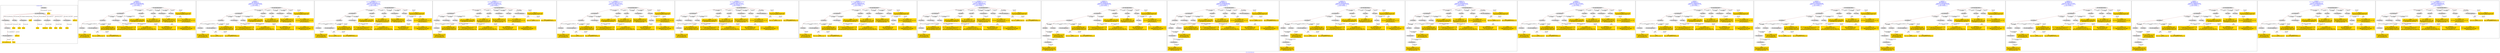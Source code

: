 digraph n0 {
fontcolor="blue"
remincross="true"
label="s10-s-18-artworks.json"
subgraph cluster_0 {
label="1-correct model"
n2[style="filled",color="white",fillcolor="lightgray",label="E12_Production1"];
n3[style="filled",color="white",fillcolor="lightgray",label="E21_Person1"];
n4[shape="plaintext",style="filled",fillcolor="gold",label="values"];
n5[style="filled",color="white",fillcolor="lightgray",label="E82_Actor_Appellation1"];
n6[shape="plaintext",style="filled",fillcolor="gold",label="auther_uri"];
n7[style="filled",color="white",fillcolor="lightgray",label="E22_Man-Made_Object1"];
n8[style="filled",color="white",fillcolor="lightgray",label="E35_Title1"];
n9[style="filled",color="white",fillcolor="lightgray",label="E8_Acquisition1"];
n10[shape="plaintext",style="filled",fillcolor="gold",label="values"];
n11[style="filled",color="white",fillcolor="lightgray",label="E54_Dimension1"];
n12[style="filled",color="white",fillcolor="lightgray",label="E57_Material1"];
n13[style="filled",color="white",fillcolor="lightgray",label="E78_Collection1"];
n14[style="filled",color="white",fillcolor="lightgray",label="E34_Inscription1"];
n15[shape="plaintext",style="filled",fillcolor="gold",label="object_uri"];
n16[shape="plaintext",style="filled",fillcolor="gold",label="values"];
n17[shape="plaintext",style="filled",fillcolor="gold",label="values"];
n18[style="filled",color="white",fillcolor="lightgray",label="E38_Image1"];
n19[shape="plaintext",style="filled",fillcolor="gold",label="values"];
n20[shape="plaintext",style="filled",fillcolor="gold",label="values"];
n21[shape="plaintext",style="filled",fillcolor="gold",label="material_uri"];
n22[shape="plaintext",style="filled",fillcolor="gold",label="values"];
n23[shape="plaintext",style="filled",fillcolor="gold",label="values"];
n24[shape="plaintext",style="filled",fillcolor="gold",label="values"];
n25[shape="plaintext",style="filled",fillcolor="gold",label="author_appellation_uri"];
n26[shape="plaintext",style="filled",fillcolor="gold",label="values"];
n27[shape="plaintext",style="filled",fillcolor="gold",label="values"];
}
subgraph cluster_1 {
label="candidate 0\nlink coherence:1.0\nnode coherence:1.0\nconfidence:0.41850665356322386\nmapping score:0.5112970896492798\ncost:22.99993\n-precision:0.35-recall:0.32"
n29[style="filled",color="white",fillcolor="lightgray",label="E12_Production1"];
n30[style="filled",color="white",fillcolor="lightgray",label="E21_Person1"];
n31[style="filled",color="white",fillcolor="lightgray",label="E52_Time-Span2"];
n32[style="filled",color="white",fillcolor="lightgray",label="E55_Type1"];
n33[style="filled",color="white",fillcolor="lightgray",label="E74_Group1"];
n34[style="filled",color="white",fillcolor="lightgray",label="E82_Actor_Appellation1"];
n35[style="filled",color="white",fillcolor="lightgray",label="E22_Man-Made_Object1"];
n36[style="filled",color="white",fillcolor="lightgray",label="E30_Right1"];
n37[style="filled",color="white",fillcolor="lightgray",label="E35_Title1"];
n38[style="filled",color="white",fillcolor="lightgray",label="E54_Dimension1"];
n39[style="filled",color="white",fillcolor="lightgray",label="E55_Type2"];
n40[shape="plaintext",style="filled",fillcolor="gold",label="values\n[E82_Actor_Appellation,label,0.998]\n[E22_Man-Made_Object,classLink,0.001]\n[E30_Right,P3_has_note,0.001]"];
n41[shape="plaintext",style="filled",fillcolor="gold",label="material_uri\n[E55_Type,classLink,0.413]\n[E74_Group,classLink,0.38]\n[E55_Type,label,0.105]\n[E29_Design_or_Procedure,P3_has_note,0.101]"];
n42[shape="plaintext",style="filled",fillcolor="gold",label="values\n[E55_Type,label,0.508]\n[E29_Design_or_Procedure,P3_has_note,0.492]\n[E35_Title,label,0.0]\n[E55_Type,classLink,0.0]"];
n43[shape="plaintext",style="filled",fillcolor="gold",label="values\n[E55_Type,label,0.339]\n[E29_Design_or_Procedure,P3_has_note,0.338]\n[E30_Right,P3_has_note,0.209]\n[E35_Title,label,0.114]"];
n44[shape="plaintext",style="filled",fillcolor="gold",label="values\n[E30_Right,P3_has_note,0.926]\n[E35_Title,label,0.049]\n[E74_Group,label,0.016]\n[E74_Group,classLink,0.01]"];
n45[shape="plaintext",style="filled",fillcolor="gold",label="values\n[E35_Title,label,0.437]\n[E82_Actor_Appellation,label,0.286]\n[E54_Dimension,P3_has_note,0.225]\n[E30_Right,P3_has_note,0.052]"];
n46[shape="plaintext",style="filled",fillcolor="gold",label="values\n[E52_Time-Span,P82_at_some_time_within,0.343]\n[E52_Time-Span,label,0.337]\n[E52_Time-Span,P82b_end_of_the_end,0.218]\n[E52_Time-Span,P82a_begin_of_the_begin,0.102]"];
n47[shape="plaintext",style="filled",fillcolor="gold",label="values\n[E82_Actor_Appellation,label,0.571]\n[E30_Right,P3_has_note,0.226]\n[E54_Dimension,P3_has_note,0.199]\n[E35_Title,label,0.004]"];
n48[shape="plaintext",style="filled",fillcolor="gold",label="object_uri\n[E22_Man-Made_Object,classLink,0.882]\n[E82_Actor_Appellation,label,0.118]"];
n49[shape="plaintext",style="filled",fillcolor="gold",label="auther_uri\n[E21_Person,classLink,0.468]\n[E82_Actor_Appellation,classLink,0.39]\n[E82_Actor_Appellation,label,0.142]\n[E22_Man-Made_Object,classLink,0.0]"];
n50[shape="plaintext",style="filled",fillcolor="gold",label="values\n[E35_Title,label,0.642]\n[E30_Right,P3_has_note,0.207]\n[E52_Time-Span,P82b_end_of_the_end,0.076]\n[E52_Time-Span,P82_at_some_time_within,0.074]"];
n51[shape="plaintext",style="filled",fillcolor="gold",label="values\n[E82_Actor_Appellation,label,1.0]"];
n52[shape="plaintext",style="filled",fillcolor="gold",label="author_appellation_uri\n[E82_Actor_Appellation,classLink,1.0]"];
}
subgraph cluster_2 {
label="candidate 1\nlink coherence:1.0\nnode coherence:1.0\nconfidence:0.41805390009415194\nmapping score:0.5111461718262558\ncost:22.99993\n-precision:0.35-recall:0.32"
n54[style="filled",color="white",fillcolor="lightgray",label="E12_Production1"];
n55[style="filled",color="white",fillcolor="lightgray",label="E21_Person1"];
n56[style="filled",color="white",fillcolor="lightgray",label="E52_Time-Span2"];
n57[style="filled",color="white",fillcolor="lightgray",label="E55_Type1"];
n58[style="filled",color="white",fillcolor="lightgray",label="E74_Group1"];
n59[style="filled",color="white",fillcolor="lightgray",label="E82_Actor_Appellation1"];
n60[style="filled",color="white",fillcolor="lightgray",label="E22_Man-Made_Object1"];
n61[style="filled",color="white",fillcolor="lightgray",label="E30_Right1"];
n62[style="filled",color="white",fillcolor="lightgray",label="E35_Title1"];
n63[style="filled",color="white",fillcolor="lightgray",label="E54_Dimension1"];
n64[style="filled",color="white",fillcolor="lightgray",label="E55_Type2"];
n65[shape="plaintext",style="filled",fillcolor="gold",label="values\n[E82_Actor_Appellation,label,0.998]\n[E22_Man-Made_Object,classLink,0.001]\n[E30_Right,P3_has_note,0.001]"];
n66[shape="plaintext",style="filled",fillcolor="gold",label="material_uri\n[E55_Type,classLink,0.413]\n[E74_Group,classLink,0.38]\n[E55_Type,label,0.105]\n[E29_Design_or_Procedure,P3_has_note,0.101]"];
n67[shape="plaintext",style="filled",fillcolor="gold",label="values\n[E55_Type,label,0.508]\n[E29_Design_or_Procedure,P3_has_note,0.492]\n[E35_Title,label,0.0]\n[E55_Type,classLink,0.0]"];
n68[shape="plaintext",style="filled",fillcolor="gold",label="values\n[E55_Type,label,0.339]\n[E29_Design_or_Procedure,P3_has_note,0.338]\n[E30_Right,P3_has_note,0.209]\n[E35_Title,label,0.114]"];
n69[shape="plaintext",style="filled",fillcolor="gold",label="values\n[E35_Title,label,0.437]\n[E82_Actor_Appellation,label,0.286]\n[E54_Dimension,P3_has_note,0.225]\n[E30_Right,P3_has_note,0.052]"];
n70[shape="plaintext",style="filled",fillcolor="gold",label="values\n[E52_Time-Span,P82_at_some_time_within,0.343]\n[E52_Time-Span,label,0.337]\n[E52_Time-Span,P82b_end_of_the_end,0.218]\n[E52_Time-Span,P82a_begin_of_the_begin,0.102]"];
n71[shape="plaintext",style="filled",fillcolor="gold",label="values\n[E30_Right,P3_has_note,0.926]\n[E35_Title,label,0.049]\n[E74_Group,label,0.016]\n[E74_Group,classLink,0.01]"];
n72[shape="plaintext",style="filled",fillcolor="gold",label="values\n[E82_Actor_Appellation,label,0.571]\n[E30_Right,P3_has_note,0.226]\n[E54_Dimension,P3_has_note,0.199]\n[E35_Title,label,0.004]"];
n73[shape="plaintext",style="filled",fillcolor="gold",label="object_uri\n[E22_Man-Made_Object,classLink,0.882]\n[E82_Actor_Appellation,label,0.118]"];
n74[shape="plaintext",style="filled",fillcolor="gold",label="auther_uri\n[E21_Person,classLink,0.468]\n[E82_Actor_Appellation,classLink,0.39]\n[E82_Actor_Appellation,label,0.142]\n[E22_Man-Made_Object,classLink,0.0]"];
n75[shape="plaintext",style="filled",fillcolor="gold",label="values\n[E35_Title,label,0.642]\n[E30_Right,P3_has_note,0.207]\n[E52_Time-Span,P82b_end_of_the_end,0.076]\n[E52_Time-Span,P82_at_some_time_within,0.074]"];
n76[shape="plaintext",style="filled",fillcolor="gold",label="values\n[E82_Actor_Appellation,label,1.0]"];
n77[shape="plaintext",style="filled",fillcolor="gold",label="author_appellation_uri\n[E82_Actor_Appellation,classLink,1.0]"];
}
subgraph cluster_3 {
label="candidate 10\nlink coherence:0.9565217391304348\nnode coherence:1.0\nconfidence:0.41805390009415194\nmapping score:0.5111461718262558\ncost:121.99994\n-precision:0.35-recall:0.32"
n79[style="filled",color="white",fillcolor="lightgray",label="E12_Production1"];
n80[style="filled",color="white",fillcolor="lightgray",label="E21_Person1"];
n81[style="filled",color="white",fillcolor="lightgray",label="E52_Time-Span2"];
n82[style="filled",color="white",fillcolor="lightgray",label="E74_Group1"];
n83[style="filled",color="white",fillcolor="lightgray",label="E82_Actor_Appellation1"];
n84[style="filled",color="white",fillcolor="lightgray",label="E22_Man-Made_Object1"];
n85[style="filled",color="white",fillcolor="lightgray",label="E30_Right1"];
n86[style="filled",color="white",fillcolor="lightgray",label="E35_Title1"];
n87[style="filled",color="white",fillcolor="lightgray",label="E54_Dimension1"];
n88[style="filled",color="white",fillcolor="lightgray",label="E55_Type2"];
n89[style="filled",color="white",fillcolor="lightgray",label="E55_Type1"];
n90[shape="plaintext",style="filled",fillcolor="gold",label="values\n[E82_Actor_Appellation,label,0.998]\n[E22_Man-Made_Object,classLink,0.001]\n[E30_Right,P3_has_note,0.001]"];
n91[shape="plaintext",style="filled",fillcolor="gold",label="material_uri\n[E55_Type,classLink,0.413]\n[E74_Group,classLink,0.38]\n[E55_Type,label,0.105]\n[E29_Design_or_Procedure,P3_has_note,0.101]"];
n92[shape="plaintext",style="filled",fillcolor="gold",label="values\n[E55_Type,label,0.508]\n[E29_Design_or_Procedure,P3_has_note,0.492]\n[E35_Title,label,0.0]\n[E55_Type,classLink,0.0]"];
n93[shape="plaintext",style="filled",fillcolor="gold",label="values\n[E55_Type,label,0.339]\n[E29_Design_or_Procedure,P3_has_note,0.338]\n[E30_Right,P3_has_note,0.209]\n[E35_Title,label,0.114]"];
n94[shape="plaintext",style="filled",fillcolor="gold",label="values\n[E35_Title,label,0.437]\n[E82_Actor_Appellation,label,0.286]\n[E54_Dimension,P3_has_note,0.225]\n[E30_Right,P3_has_note,0.052]"];
n95[shape="plaintext",style="filled",fillcolor="gold",label="values\n[E52_Time-Span,P82_at_some_time_within,0.343]\n[E52_Time-Span,label,0.337]\n[E52_Time-Span,P82b_end_of_the_end,0.218]\n[E52_Time-Span,P82a_begin_of_the_begin,0.102]"];
n96[shape="plaintext",style="filled",fillcolor="gold",label="values\n[E30_Right,P3_has_note,0.926]\n[E35_Title,label,0.049]\n[E74_Group,label,0.016]\n[E74_Group,classLink,0.01]"];
n97[shape="plaintext",style="filled",fillcolor="gold",label="values\n[E82_Actor_Appellation,label,0.571]\n[E30_Right,P3_has_note,0.226]\n[E54_Dimension,P3_has_note,0.199]\n[E35_Title,label,0.004]"];
n98[shape="plaintext",style="filled",fillcolor="gold",label="object_uri\n[E22_Man-Made_Object,classLink,0.882]\n[E82_Actor_Appellation,label,0.118]"];
n99[shape="plaintext",style="filled",fillcolor="gold",label="auther_uri\n[E21_Person,classLink,0.468]\n[E82_Actor_Appellation,classLink,0.39]\n[E82_Actor_Appellation,label,0.142]\n[E22_Man-Made_Object,classLink,0.0]"];
n100[shape="plaintext",style="filled",fillcolor="gold",label="values\n[E35_Title,label,0.642]\n[E30_Right,P3_has_note,0.207]\n[E52_Time-Span,P82b_end_of_the_end,0.076]\n[E52_Time-Span,P82_at_some_time_within,0.074]"];
n101[shape="plaintext",style="filled",fillcolor="gold",label="values\n[E82_Actor_Appellation,label,1.0]"];
n102[shape="plaintext",style="filled",fillcolor="gold",label="author_appellation_uri\n[E82_Actor_Appellation,classLink,1.0]"];
}
subgraph cluster_4 {
label="candidate 11\nlink coherence:0.9565217391304348\nnode coherence:1.0\nconfidence:0.41805390009415194\nmapping score:0.5111461718262558\ncost:122.009942\n-precision:0.35-recall:0.32"
n104[style="filled",color="white",fillcolor="lightgray",label="E12_Production1"];
n105[style="filled",color="white",fillcolor="lightgray",label="E21_Person1"];
n106[style="filled",color="white",fillcolor="lightgray",label="E52_Time-Span2"];
n107[style="filled",color="white",fillcolor="lightgray",label="E55_Type1"];
n108[style="filled",color="white",fillcolor="lightgray",label="E74_Group1"];
n109[style="filled",color="white",fillcolor="lightgray",label="E22_Man-Made_Object1"];
n110[style="filled",color="white",fillcolor="lightgray",label="E30_Right1"];
n111[style="filled",color="white",fillcolor="lightgray",label="E35_Title1"];
n112[style="filled",color="white",fillcolor="lightgray",label="E54_Dimension1"];
n113[style="filled",color="white",fillcolor="lightgray",label="E55_Type2"];
n114[style="filled",color="white",fillcolor="lightgray",label="E82_Actor_Appellation1"];
n115[shape="plaintext",style="filled",fillcolor="gold",label="values\n[E82_Actor_Appellation,label,0.998]\n[E22_Man-Made_Object,classLink,0.001]\n[E30_Right,P3_has_note,0.001]"];
n116[shape="plaintext",style="filled",fillcolor="gold",label="material_uri\n[E55_Type,classLink,0.413]\n[E74_Group,classLink,0.38]\n[E55_Type,label,0.105]\n[E29_Design_or_Procedure,P3_has_note,0.101]"];
n117[shape="plaintext",style="filled",fillcolor="gold",label="values\n[E55_Type,label,0.508]\n[E29_Design_or_Procedure,P3_has_note,0.492]\n[E35_Title,label,0.0]\n[E55_Type,classLink,0.0]"];
n118[shape="plaintext",style="filled",fillcolor="gold",label="values\n[E55_Type,label,0.339]\n[E29_Design_or_Procedure,P3_has_note,0.338]\n[E30_Right,P3_has_note,0.209]\n[E35_Title,label,0.114]"];
n119[shape="plaintext",style="filled",fillcolor="gold",label="values\n[E35_Title,label,0.437]\n[E82_Actor_Appellation,label,0.286]\n[E54_Dimension,P3_has_note,0.225]\n[E30_Right,P3_has_note,0.052]"];
n120[shape="plaintext",style="filled",fillcolor="gold",label="values\n[E52_Time-Span,P82_at_some_time_within,0.343]\n[E52_Time-Span,label,0.337]\n[E52_Time-Span,P82b_end_of_the_end,0.218]\n[E52_Time-Span,P82a_begin_of_the_begin,0.102]"];
n121[shape="plaintext",style="filled",fillcolor="gold",label="values\n[E30_Right,P3_has_note,0.926]\n[E35_Title,label,0.049]\n[E74_Group,label,0.016]\n[E74_Group,classLink,0.01]"];
n122[shape="plaintext",style="filled",fillcolor="gold",label="values\n[E82_Actor_Appellation,label,0.571]\n[E30_Right,P3_has_note,0.226]\n[E54_Dimension,P3_has_note,0.199]\n[E35_Title,label,0.004]"];
n123[shape="plaintext",style="filled",fillcolor="gold",label="object_uri\n[E22_Man-Made_Object,classLink,0.882]\n[E82_Actor_Appellation,label,0.118]"];
n124[shape="plaintext",style="filled",fillcolor="gold",label="auther_uri\n[E21_Person,classLink,0.468]\n[E82_Actor_Appellation,classLink,0.39]\n[E82_Actor_Appellation,label,0.142]\n[E22_Man-Made_Object,classLink,0.0]"];
n125[shape="plaintext",style="filled",fillcolor="gold",label="values\n[E35_Title,label,0.642]\n[E30_Right,P3_has_note,0.207]\n[E52_Time-Span,P82b_end_of_the_end,0.076]\n[E52_Time-Span,P82_at_some_time_within,0.074]"];
n126[shape="plaintext",style="filled",fillcolor="gold",label="values\n[E82_Actor_Appellation,label,1.0]"];
n127[shape="plaintext",style="filled",fillcolor="gold",label="author_appellation_uri\n[E82_Actor_Appellation,classLink,1.0]"];
}
subgraph cluster_5 {
label="candidate 12\nlink coherence:0.9565217391304348\nnode coherence:1.0\nconfidence:0.37943771587782044\nmapping score:0.49827411042081193\ncost:121.99994\n-precision:0.35-recall:0.32"
n129[style="filled",color="white",fillcolor="lightgray",label="E12_Production1"];
n130[style="filled",color="white",fillcolor="lightgray",label="E21_Person1"];
n131[style="filled",color="white",fillcolor="lightgray",label="E52_Time-Span2"];
n132[style="filled",color="white",fillcolor="lightgray",label="E74_Group1"];
n133[style="filled",color="white",fillcolor="lightgray",label="E82_Actor_Appellation1"];
n134[style="filled",color="white",fillcolor="lightgray",label="E22_Man-Made_Object1"];
n135[style="filled",color="white",fillcolor="lightgray",label="E30_Right1"];
n136[style="filled",color="white",fillcolor="lightgray",label="E35_Title1"];
n137[style="filled",color="white",fillcolor="lightgray",label="E54_Dimension1"];
n138[style="filled",color="white",fillcolor="lightgray",label="E55_Type2"];
n139[style="filled",color="white",fillcolor="lightgray",label="E55_Type1"];
n140[shape="plaintext",style="filled",fillcolor="gold",label="values\n[E82_Actor_Appellation,label,0.998]\n[E22_Man-Made_Object,classLink,0.001]\n[E30_Right,P3_has_note,0.001]"];
n141[shape="plaintext",style="filled",fillcolor="gold",label="material_uri\n[E55_Type,classLink,0.413]\n[E74_Group,classLink,0.38]\n[E55_Type,label,0.105]\n[E29_Design_or_Procedure,P3_has_note,0.101]"];
n142[shape="plaintext",style="filled",fillcolor="gold",label="values\n[E55_Type,label,0.508]\n[E29_Design_or_Procedure,P3_has_note,0.492]\n[E35_Title,label,0.0]\n[E55_Type,classLink,0.0]"];
n143[shape="plaintext",style="filled",fillcolor="gold",label="values\n[E55_Type,label,0.339]\n[E29_Design_or_Procedure,P3_has_note,0.338]\n[E30_Right,P3_has_note,0.209]\n[E35_Title,label,0.114]"];
n144[shape="plaintext",style="filled",fillcolor="gold",label="values\n[E30_Right,P3_has_note,0.926]\n[E35_Title,label,0.049]\n[E74_Group,label,0.016]\n[E74_Group,classLink,0.01]"];
n145[shape="plaintext",style="filled",fillcolor="gold",label="values\n[E35_Title,label,0.437]\n[E82_Actor_Appellation,label,0.286]\n[E54_Dimension,P3_has_note,0.225]\n[E30_Right,P3_has_note,0.052]"];
n146[shape="plaintext",style="filled",fillcolor="gold",label="values\n[E52_Time-Span,P82_at_some_time_within,0.343]\n[E52_Time-Span,label,0.337]\n[E52_Time-Span,P82b_end_of_the_end,0.218]\n[E52_Time-Span,P82a_begin_of_the_begin,0.102]"];
n147[shape="plaintext",style="filled",fillcolor="gold",label="values\n[E82_Actor_Appellation,label,0.571]\n[E30_Right,P3_has_note,0.226]\n[E54_Dimension,P3_has_note,0.199]\n[E35_Title,label,0.004]"];
n148[shape="plaintext",style="filled",fillcolor="gold",label="object_uri\n[E22_Man-Made_Object,classLink,0.882]\n[E82_Actor_Appellation,label,0.118]"];
n149[shape="plaintext",style="filled",fillcolor="gold",label="auther_uri\n[E21_Person,classLink,0.468]\n[E82_Actor_Appellation,classLink,0.39]\n[E82_Actor_Appellation,label,0.142]\n[E22_Man-Made_Object,classLink,0.0]"];
n150[shape="plaintext",style="filled",fillcolor="gold",label="values\n[E35_Title,label,0.642]\n[E30_Right,P3_has_note,0.207]\n[E52_Time-Span,P82b_end_of_the_end,0.076]\n[E52_Time-Span,P82_at_some_time_within,0.074]"];
n151[shape="plaintext",style="filled",fillcolor="gold",label="values\n[E82_Actor_Appellation,label,1.0]"];
n152[shape="plaintext",style="filled",fillcolor="gold",label="author_appellation_uri\n[E82_Actor_Appellation,classLink,1.0]"];
}
subgraph cluster_6 {
label="candidate 13\nlink coherence:0.9565217391304348\nnode coherence:1.0\nconfidence:0.37943771587782044\nmapping score:0.49827411042081193\ncost:122.009942\n-precision:0.35-recall:0.32"
n154[style="filled",color="white",fillcolor="lightgray",label="E12_Production1"];
n155[style="filled",color="white",fillcolor="lightgray",label="E21_Person1"];
n156[style="filled",color="white",fillcolor="lightgray",label="E52_Time-Span2"];
n157[style="filled",color="white",fillcolor="lightgray",label="E55_Type1"];
n158[style="filled",color="white",fillcolor="lightgray",label="E74_Group1"];
n159[style="filled",color="white",fillcolor="lightgray",label="E22_Man-Made_Object1"];
n160[style="filled",color="white",fillcolor="lightgray",label="E30_Right1"];
n161[style="filled",color="white",fillcolor="lightgray",label="E35_Title1"];
n162[style="filled",color="white",fillcolor="lightgray",label="E54_Dimension1"];
n163[style="filled",color="white",fillcolor="lightgray",label="E55_Type2"];
n164[style="filled",color="white",fillcolor="lightgray",label="E82_Actor_Appellation1"];
n165[shape="plaintext",style="filled",fillcolor="gold",label="values\n[E82_Actor_Appellation,label,0.998]\n[E22_Man-Made_Object,classLink,0.001]\n[E30_Right,P3_has_note,0.001]"];
n166[shape="plaintext",style="filled",fillcolor="gold",label="material_uri\n[E55_Type,classLink,0.413]\n[E74_Group,classLink,0.38]\n[E55_Type,label,0.105]\n[E29_Design_or_Procedure,P3_has_note,0.101]"];
n167[shape="plaintext",style="filled",fillcolor="gold",label="values\n[E55_Type,label,0.508]\n[E29_Design_or_Procedure,P3_has_note,0.492]\n[E35_Title,label,0.0]\n[E55_Type,classLink,0.0]"];
n168[shape="plaintext",style="filled",fillcolor="gold",label="values\n[E55_Type,label,0.339]\n[E29_Design_or_Procedure,P3_has_note,0.338]\n[E30_Right,P3_has_note,0.209]\n[E35_Title,label,0.114]"];
n169[shape="plaintext",style="filled",fillcolor="gold",label="values\n[E30_Right,P3_has_note,0.926]\n[E35_Title,label,0.049]\n[E74_Group,label,0.016]\n[E74_Group,classLink,0.01]"];
n170[shape="plaintext",style="filled",fillcolor="gold",label="values\n[E35_Title,label,0.437]\n[E82_Actor_Appellation,label,0.286]\n[E54_Dimension,P3_has_note,0.225]\n[E30_Right,P3_has_note,0.052]"];
n171[shape="plaintext",style="filled",fillcolor="gold",label="values\n[E52_Time-Span,P82_at_some_time_within,0.343]\n[E52_Time-Span,label,0.337]\n[E52_Time-Span,P82b_end_of_the_end,0.218]\n[E52_Time-Span,P82a_begin_of_the_begin,0.102]"];
n172[shape="plaintext",style="filled",fillcolor="gold",label="values\n[E82_Actor_Appellation,label,0.571]\n[E30_Right,P3_has_note,0.226]\n[E54_Dimension,P3_has_note,0.199]\n[E35_Title,label,0.004]"];
n173[shape="plaintext",style="filled",fillcolor="gold",label="object_uri\n[E22_Man-Made_Object,classLink,0.882]\n[E82_Actor_Appellation,label,0.118]"];
n174[shape="plaintext",style="filled",fillcolor="gold",label="auther_uri\n[E21_Person,classLink,0.468]\n[E82_Actor_Appellation,classLink,0.39]\n[E82_Actor_Appellation,label,0.142]\n[E22_Man-Made_Object,classLink,0.0]"];
n175[shape="plaintext",style="filled",fillcolor="gold",label="values\n[E35_Title,label,0.642]\n[E30_Right,P3_has_note,0.207]\n[E52_Time-Span,P82b_end_of_the_end,0.076]\n[E52_Time-Span,P82_at_some_time_within,0.074]"];
n176[shape="plaintext",style="filled",fillcolor="gold",label="values\n[E82_Actor_Appellation,label,1.0]"];
n177[shape="plaintext",style="filled",fillcolor="gold",label="author_appellation_uri\n[E82_Actor_Appellation,classLink,1.0]"];
}
subgraph cluster_7 {
label="candidate 14\nlink coherence:0.9565217391304348\nnode coherence:1.0\nconfidence:0.3789849624087485\nmapping score:0.498123192597788\ncost:121.99994\n-precision:0.35-recall:0.32"
n179[style="filled",color="white",fillcolor="lightgray",label="E12_Production1"];
n180[style="filled",color="white",fillcolor="lightgray",label="E21_Person1"];
n181[style="filled",color="white",fillcolor="lightgray",label="E52_Time-Span2"];
n182[style="filled",color="white",fillcolor="lightgray",label="E74_Group1"];
n183[style="filled",color="white",fillcolor="lightgray",label="E82_Actor_Appellation1"];
n184[style="filled",color="white",fillcolor="lightgray",label="E22_Man-Made_Object1"];
n185[style="filled",color="white",fillcolor="lightgray",label="E30_Right1"];
n186[style="filled",color="white",fillcolor="lightgray",label="E35_Title1"];
n187[style="filled",color="white",fillcolor="lightgray",label="E54_Dimension1"];
n188[style="filled",color="white",fillcolor="lightgray",label="E55_Type2"];
n189[style="filled",color="white",fillcolor="lightgray",label="E55_Type1"];
n190[shape="plaintext",style="filled",fillcolor="gold",label="values\n[E82_Actor_Appellation,label,0.998]\n[E22_Man-Made_Object,classLink,0.001]\n[E30_Right,P3_has_note,0.001]"];
n191[shape="plaintext",style="filled",fillcolor="gold",label="material_uri\n[E55_Type,classLink,0.413]\n[E74_Group,classLink,0.38]\n[E55_Type,label,0.105]\n[E29_Design_or_Procedure,P3_has_note,0.101]"];
n192[shape="plaintext",style="filled",fillcolor="gold",label="values\n[E55_Type,label,0.508]\n[E29_Design_or_Procedure,P3_has_note,0.492]\n[E35_Title,label,0.0]\n[E55_Type,classLink,0.0]"];
n193[shape="plaintext",style="filled",fillcolor="gold",label="values\n[E55_Type,label,0.339]\n[E29_Design_or_Procedure,P3_has_note,0.338]\n[E30_Right,P3_has_note,0.209]\n[E35_Title,label,0.114]"];
n194[shape="plaintext",style="filled",fillcolor="gold",label="values\n[E35_Title,label,0.437]\n[E82_Actor_Appellation,label,0.286]\n[E54_Dimension,P3_has_note,0.225]\n[E30_Right,P3_has_note,0.052]"];
n195[shape="plaintext",style="filled",fillcolor="gold",label="values\n[E52_Time-Span,P82_at_some_time_within,0.343]\n[E52_Time-Span,label,0.337]\n[E52_Time-Span,P82b_end_of_the_end,0.218]\n[E52_Time-Span,P82a_begin_of_the_begin,0.102]"];
n196[shape="plaintext",style="filled",fillcolor="gold",label="values\n[E30_Right,P3_has_note,0.926]\n[E35_Title,label,0.049]\n[E74_Group,label,0.016]\n[E74_Group,classLink,0.01]"];
n197[shape="plaintext",style="filled",fillcolor="gold",label="values\n[E82_Actor_Appellation,label,0.571]\n[E30_Right,P3_has_note,0.226]\n[E54_Dimension,P3_has_note,0.199]\n[E35_Title,label,0.004]"];
n198[shape="plaintext",style="filled",fillcolor="gold",label="object_uri\n[E22_Man-Made_Object,classLink,0.882]\n[E82_Actor_Appellation,label,0.118]"];
n199[shape="plaintext",style="filled",fillcolor="gold",label="auther_uri\n[E21_Person,classLink,0.468]\n[E82_Actor_Appellation,classLink,0.39]\n[E82_Actor_Appellation,label,0.142]\n[E22_Man-Made_Object,classLink,0.0]"];
n200[shape="plaintext",style="filled",fillcolor="gold",label="values\n[E35_Title,label,0.642]\n[E30_Right,P3_has_note,0.207]\n[E52_Time-Span,P82b_end_of_the_end,0.076]\n[E52_Time-Span,P82_at_some_time_within,0.074]"];
n201[shape="plaintext",style="filled",fillcolor="gold",label="values\n[E82_Actor_Appellation,label,1.0]"];
n202[shape="plaintext",style="filled",fillcolor="gold",label="author_appellation_uri\n[E82_Actor_Appellation,classLink,1.0]"];
}
subgraph cluster_8 {
label="candidate 15\nlink coherence:0.9565217391304348\nnode coherence:1.0\nconfidence:0.3789849624087485\nmapping score:0.498123192597788\ncost:122.009942\n-precision:0.35-recall:0.32"
n204[style="filled",color="white",fillcolor="lightgray",label="E12_Production1"];
n205[style="filled",color="white",fillcolor="lightgray",label="E21_Person1"];
n206[style="filled",color="white",fillcolor="lightgray",label="E52_Time-Span2"];
n207[style="filled",color="white",fillcolor="lightgray",label="E55_Type1"];
n208[style="filled",color="white",fillcolor="lightgray",label="E74_Group1"];
n209[style="filled",color="white",fillcolor="lightgray",label="E22_Man-Made_Object1"];
n210[style="filled",color="white",fillcolor="lightgray",label="E30_Right1"];
n211[style="filled",color="white",fillcolor="lightgray",label="E35_Title1"];
n212[style="filled",color="white",fillcolor="lightgray",label="E54_Dimension1"];
n213[style="filled",color="white",fillcolor="lightgray",label="E55_Type2"];
n214[style="filled",color="white",fillcolor="lightgray",label="E82_Actor_Appellation1"];
n215[shape="plaintext",style="filled",fillcolor="gold",label="values\n[E82_Actor_Appellation,label,0.998]\n[E22_Man-Made_Object,classLink,0.001]\n[E30_Right,P3_has_note,0.001]"];
n216[shape="plaintext",style="filled",fillcolor="gold",label="material_uri\n[E55_Type,classLink,0.413]\n[E74_Group,classLink,0.38]\n[E55_Type,label,0.105]\n[E29_Design_or_Procedure,P3_has_note,0.101]"];
n217[shape="plaintext",style="filled",fillcolor="gold",label="values\n[E55_Type,label,0.508]\n[E29_Design_or_Procedure,P3_has_note,0.492]\n[E35_Title,label,0.0]\n[E55_Type,classLink,0.0]"];
n218[shape="plaintext",style="filled",fillcolor="gold",label="values\n[E55_Type,label,0.339]\n[E29_Design_or_Procedure,P3_has_note,0.338]\n[E30_Right,P3_has_note,0.209]\n[E35_Title,label,0.114]"];
n219[shape="plaintext",style="filled",fillcolor="gold",label="values\n[E35_Title,label,0.437]\n[E82_Actor_Appellation,label,0.286]\n[E54_Dimension,P3_has_note,0.225]\n[E30_Right,P3_has_note,0.052]"];
n220[shape="plaintext",style="filled",fillcolor="gold",label="values\n[E52_Time-Span,P82_at_some_time_within,0.343]\n[E52_Time-Span,label,0.337]\n[E52_Time-Span,P82b_end_of_the_end,0.218]\n[E52_Time-Span,P82a_begin_of_the_begin,0.102]"];
n221[shape="plaintext",style="filled",fillcolor="gold",label="values\n[E30_Right,P3_has_note,0.926]\n[E35_Title,label,0.049]\n[E74_Group,label,0.016]\n[E74_Group,classLink,0.01]"];
n222[shape="plaintext",style="filled",fillcolor="gold",label="values\n[E82_Actor_Appellation,label,0.571]\n[E30_Right,P3_has_note,0.226]\n[E54_Dimension,P3_has_note,0.199]\n[E35_Title,label,0.004]"];
n223[shape="plaintext",style="filled",fillcolor="gold",label="object_uri\n[E22_Man-Made_Object,classLink,0.882]\n[E82_Actor_Appellation,label,0.118]"];
n224[shape="plaintext",style="filled",fillcolor="gold",label="auther_uri\n[E21_Person,classLink,0.468]\n[E82_Actor_Appellation,classLink,0.39]\n[E82_Actor_Appellation,label,0.142]\n[E22_Man-Made_Object,classLink,0.0]"];
n225[shape="plaintext",style="filled",fillcolor="gold",label="values\n[E35_Title,label,0.642]\n[E30_Right,P3_has_note,0.207]\n[E52_Time-Span,P82b_end_of_the_end,0.076]\n[E52_Time-Span,P82_at_some_time_within,0.074]"];
n226[shape="plaintext",style="filled",fillcolor="gold",label="values\n[E82_Actor_Appellation,label,1.0]"];
n227[shape="plaintext",style="filled",fillcolor="gold",label="author_appellation_uri\n[E82_Actor_Appellation,classLink,1.0]"];
}
subgraph cluster_9 {
label="candidate 16\nlink coherence:0.92\nnode coherence:1.0\nconfidence:0.41850665356322386\nmapping score:0.5112970896492798\ncost:222.99993\n-precision:0.28-recall:0.28"
n229[style="filled",color="white",fillcolor="lightgray",label="E12_Production1"];
n230[style="filled",color="white",fillcolor="lightgray",label="E21_Person1"];
n231[style="filled",color="white",fillcolor="lightgray",label="E52_Time-Span2"];
n232[style="filled",color="white",fillcolor="lightgray",label="E67_Birth1"];
n233[style="filled",color="white",fillcolor="lightgray",label="E74_Group1"];
n234[style="filled",color="white",fillcolor="lightgray",label="E82_Actor_Appellation1"];
n235[style="filled",color="white",fillcolor="lightgray",label="E22_Man-Made_Object1"];
n236[style="filled",color="white",fillcolor="lightgray",label="E30_Right1"];
n237[style="filled",color="white",fillcolor="lightgray",label="E35_Title1"];
n238[style="filled",color="white",fillcolor="lightgray",label="E55_Type2"];
n239[style="filled",color="white",fillcolor="lightgray",label="E52_Time-Span1"];
n240[style="filled",color="white",fillcolor="lightgray",label="E54_Dimension1"];
n241[style="filled",color="white",fillcolor="lightgray",label="E55_Type1"];
n242[shape="plaintext",style="filled",fillcolor="gold",label="values\n[E82_Actor_Appellation,label,0.998]\n[E22_Man-Made_Object,classLink,0.001]\n[E30_Right,P3_has_note,0.001]"];
n243[shape="plaintext",style="filled",fillcolor="gold",label="material_uri\n[E55_Type,classLink,0.413]\n[E74_Group,classLink,0.38]\n[E55_Type,label,0.105]\n[E29_Design_or_Procedure,P3_has_note,0.101]"];
n244[shape="plaintext",style="filled",fillcolor="gold",label="values\n[E55_Type,label,0.508]\n[E29_Design_or_Procedure,P3_has_note,0.492]\n[E35_Title,label,0.0]\n[E55_Type,classLink,0.0]"];
n245[shape="plaintext",style="filled",fillcolor="gold",label="values\n[E55_Type,label,0.339]\n[E29_Design_or_Procedure,P3_has_note,0.338]\n[E30_Right,P3_has_note,0.209]\n[E35_Title,label,0.114]"];
n246[shape="plaintext",style="filled",fillcolor="gold",label="values\n[E30_Right,P3_has_note,0.926]\n[E35_Title,label,0.049]\n[E74_Group,label,0.016]\n[E74_Group,classLink,0.01]"];
n247[shape="plaintext",style="filled",fillcolor="gold",label="values\n[E35_Title,label,0.437]\n[E82_Actor_Appellation,label,0.286]\n[E54_Dimension,P3_has_note,0.225]\n[E30_Right,P3_has_note,0.052]"];
n248[shape="plaintext",style="filled",fillcolor="gold",label="values\n[E52_Time-Span,P82_at_some_time_within,0.343]\n[E52_Time-Span,label,0.337]\n[E52_Time-Span,P82b_end_of_the_end,0.218]\n[E52_Time-Span,P82a_begin_of_the_begin,0.102]"];
n249[shape="plaintext",style="filled",fillcolor="gold",label="values\n[E82_Actor_Appellation,label,0.571]\n[E30_Right,P3_has_note,0.226]\n[E54_Dimension,P3_has_note,0.199]\n[E35_Title,label,0.004]"];
n250[shape="plaintext",style="filled",fillcolor="gold",label="object_uri\n[E22_Man-Made_Object,classLink,0.882]\n[E82_Actor_Appellation,label,0.118]"];
n251[shape="plaintext",style="filled",fillcolor="gold",label="auther_uri\n[E21_Person,classLink,0.468]\n[E82_Actor_Appellation,classLink,0.39]\n[E82_Actor_Appellation,label,0.142]\n[E22_Man-Made_Object,classLink,0.0]"];
n252[shape="plaintext",style="filled",fillcolor="gold",label="values\n[E35_Title,label,0.642]\n[E30_Right,P3_has_note,0.207]\n[E52_Time-Span,P82b_end_of_the_end,0.076]\n[E52_Time-Span,P82_at_some_time_within,0.074]"];
n253[shape="plaintext",style="filled",fillcolor="gold",label="values\n[E82_Actor_Appellation,label,1.0]"];
n254[shape="plaintext",style="filled",fillcolor="gold",label="author_appellation_uri\n[E82_Actor_Appellation,classLink,1.0]"];
}
subgraph cluster_10 {
label="candidate 17\nlink coherence:0.92\nnode coherence:1.0\nconfidence:0.41850665356322386\nmapping score:0.5112970896492798\ncost:223.009932\n-precision:0.28-recall:0.28"
n256[style="filled",color="white",fillcolor="lightgray",label="E12_Production1"];
n257[style="filled",color="white",fillcolor="lightgray",label="E21_Person1"];
n258[style="filled",color="white",fillcolor="lightgray",label="E52_Time-Span2"];
n259[style="filled",color="white",fillcolor="lightgray",label="E55_Type1"];
n260[style="filled",color="white",fillcolor="lightgray",label="E67_Birth1"];
n261[style="filled",color="white",fillcolor="lightgray",label="E74_Group1"];
n262[style="filled",color="white",fillcolor="lightgray",label="E22_Man-Made_Object1"];
n263[style="filled",color="white",fillcolor="lightgray",label="E30_Right1"];
n264[style="filled",color="white",fillcolor="lightgray",label="E35_Title1"];
n265[style="filled",color="white",fillcolor="lightgray",label="E55_Type2"];
n266[style="filled",color="white",fillcolor="lightgray",label="E52_Time-Span1"];
n267[style="filled",color="white",fillcolor="lightgray",label="E82_Actor_Appellation1"];
n268[style="filled",color="white",fillcolor="lightgray",label="E54_Dimension1"];
n269[shape="plaintext",style="filled",fillcolor="gold",label="values\n[E82_Actor_Appellation,label,0.998]\n[E22_Man-Made_Object,classLink,0.001]\n[E30_Right,P3_has_note,0.001]"];
n270[shape="plaintext",style="filled",fillcolor="gold",label="material_uri\n[E55_Type,classLink,0.413]\n[E74_Group,classLink,0.38]\n[E55_Type,label,0.105]\n[E29_Design_or_Procedure,P3_has_note,0.101]"];
n271[shape="plaintext",style="filled",fillcolor="gold",label="values\n[E55_Type,label,0.508]\n[E29_Design_or_Procedure,P3_has_note,0.492]\n[E35_Title,label,0.0]\n[E55_Type,classLink,0.0]"];
n272[shape="plaintext",style="filled",fillcolor="gold",label="values\n[E55_Type,label,0.339]\n[E29_Design_or_Procedure,P3_has_note,0.338]\n[E30_Right,P3_has_note,0.209]\n[E35_Title,label,0.114]"];
n273[shape="plaintext",style="filled",fillcolor="gold",label="values\n[E30_Right,P3_has_note,0.926]\n[E35_Title,label,0.049]\n[E74_Group,label,0.016]\n[E74_Group,classLink,0.01]"];
n274[shape="plaintext",style="filled",fillcolor="gold",label="values\n[E35_Title,label,0.437]\n[E82_Actor_Appellation,label,0.286]\n[E54_Dimension,P3_has_note,0.225]\n[E30_Right,P3_has_note,0.052]"];
n275[shape="plaintext",style="filled",fillcolor="gold",label="values\n[E52_Time-Span,P82_at_some_time_within,0.343]\n[E52_Time-Span,label,0.337]\n[E52_Time-Span,P82b_end_of_the_end,0.218]\n[E52_Time-Span,P82a_begin_of_the_begin,0.102]"];
n276[shape="plaintext",style="filled",fillcolor="gold",label="values\n[E82_Actor_Appellation,label,0.571]\n[E30_Right,P3_has_note,0.226]\n[E54_Dimension,P3_has_note,0.199]\n[E35_Title,label,0.004]"];
n277[shape="plaintext",style="filled",fillcolor="gold",label="object_uri\n[E22_Man-Made_Object,classLink,0.882]\n[E82_Actor_Appellation,label,0.118]"];
n278[shape="plaintext",style="filled",fillcolor="gold",label="auther_uri\n[E21_Person,classLink,0.468]\n[E82_Actor_Appellation,classLink,0.39]\n[E82_Actor_Appellation,label,0.142]\n[E22_Man-Made_Object,classLink,0.0]"];
n279[shape="plaintext",style="filled",fillcolor="gold",label="values\n[E35_Title,label,0.642]\n[E30_Right,P3_has_note,0.207]\n[E52_Time-Span,P82b_end_of_the_end,0.076]\n[E52_Time-Span,P82_at_some_time_within,0.074]"];
n280[shape="plaintext",style="filled",fillcolor="gold",label="values\n[E82_Actor_Appellation,label,1.0]"];
n281[shape="plaintext",style="filled",fillcolor="gold",label="author_appellation_uri\n[E82_Actor_Appellation,classLink,1.0]"];
}
subgraph cluster_11 {
label="candidate 18\nlink coherence:0.92\nnode coherence:1.0\nconfidence:0.41805390009415194\nmapping score:0.5111461718262558\ncost:222.99993\n-precision:0.28-recall:0.28"
n283[style="filled",color="white",fillcolor="lightgray",label="E12_Production1"];
n284[style="filled",color="white",fillcolor="lightgray",label="E21_Person1"];
n285[style="filled",color="white",fillcolor="lightgray",label="E52_Time-Span2"];
n286[style="filled",color="white",fillcolor="lightgray",label="E67_Birth1"];
n287[style="filled",color="white",fillcolor="lightgray",label="E74_Group1"];
n288[style="filled",color="white",fillcolor="lightgray",label="E82_Actor_Appellation1"];
n289[style="filled",color="white",fillcolor="lightgray",label="E22_Man-Made_Object1"];
n290[style="filled",color="white",fillcolor="lightgray",label="E30_Right1"];
n291[style="filled",color="white",fillcolor="lightgray",label="E35_Title1"];
n292[style="filled",color="white",fillcolor="lightgray",label="E55_Type2"];
n293[style="filled",color="white",fillcolor="lightgray",label="E52_Time-Span1"];
n294[style="filled",color="white",fillcolor="lightgray",label="E54_Dimension1"];
n295[style="filled",color="white",fillcolor="lightgray",label="E55_Type1"];
n296[shape="plaintext",style="filled",fillcolor="gold",label="values\n[E82_Actor_Appellation,label,0.998]\n[E22_Man-Made_Object,classLink,0.001]\n[E30_Right,P3_has_note,0.001]"];
n297[shape="plaintext",style="filled",fillcolor="gold",label="material_uri\n[E55_Type,classLink,0.413]\n[E74_Group,classLink,0.38]\n[E55_Type,label,0.105]\n[E29_Design_or_Procedure,P3_has_note,0.101]"];
n298[shape="plaintext",style="filled",fillcolor="gold",label="values\n[E55_Type,label,0.508]\n[E29_Design_or_Procedure,P3_has_note,0.492]\n[E35_Title,label,0.0]\n[E55_Type,classLink,0.0]"];
n299[shape="plaintext",style="filled",fillcolor="gold",label="values\n[E55_Type,label,0.339]\n[E29_Design_or_Procedure,P3_has_note,0.338]\n[E30_Right,P3_has_note,0.209]\n[E35_Title,label,0.114]"];
n300[shape="plaintext",style="filled",fillcolor="gold",label="values\n[E35_Title,label,0.437]\n[E82_Actor_Appellation,label,0.286]\n[E54_Dimension,P3_has_note,0.225]\n[E30_Right,P3_has_note,0.052]"];
n301[shape="plaintext",style="filled",fillcolor="gold",label="values\n[E52_Time-Span,P82_at_some_time_within,0.343]\n[E52_Time-Span,label,0.337]\n[E52_Time-Span,P82b_end_of_the_end,0.218]\n[E52_Time-Span,P82a_begin_of_the_begin,0.102]"];
n302[shape="plaintext",style="filled",fillcolor="gold",label="values\n[E30_Right,P3_has_note,0.926]\n[E35_Title,label,0.049]\n[E74_Group,label,0.016]\n[E74_Group,classLink,0.01]"];
n303[shape="plaintext",style="filled",fillcolor="gold",label="values\n[E82_Actor_Appellation,label,0.571]\n[E30_Right,P3_has_note,0.226]\n[E54_Dimension,P3_has_note,0.199]\n[E35_Title,label,0.004]"];
n304[shape="plaintext",style="filled",fillcolor="gold",label="object_uri\n[E22_Man-Made_Object,classLink,0.882]\n[E82_Actor_Appellation,label,0.118]"];
n305[shape="plaintext",style="filled",fillcolor="gold",label="auther_uri\n[E21_Person,classLink,0.468]\n[E82_Actor_Appellation,classLink,0.39]\n[E82_Actor_Appellation,label,0.142]\n[E22_Man-Made_Object,classLink,0.0]"];
n306[shape="plaintext",style="filled",fillcolor="gold",label="values\n[E35_Title,label,0.642]\n[E30_Right,P3_has_note,0.207]\n[E52_Time-Span,P82b_end_of_the_end,0.076]\n[E52_Time-Span,P82_at_some_time_within,0.074]"];
n307[shape="plaintext",style="filled",fillcolor="gold",label="values\n[E82_Actor_Appellation,label,1.0]"];
n308[shape="plaintext",style="filled",fillcolor="gold",label="author_appellation_uri\n[E82_Actor_Appellation,classLink,1.0]"];
}
subgraph cluster_12 {
label="candidate 19\nlink coherence:0.92\nnode coherence:1.0\nconfidence:0.41805390009415194\nmapping score:0.5111461718262558\ncost:223.009932\n-precision:0.28-recall:0.28"
n310[style="filled",color="white",fillcolor="lightgray",label="E12_Production1"];
n311[style="filled",color="white",fillcolor="lightgray",label="E21_Person1"];
n312[style="filled",color="white",fillcolor="lightgray",label="E52_Time-Span2"];
n313[style="filled",color="white",fillcolor="lightgray",label="E55_Type1"];
n314[style="filled",color="white",fillcolor="lightgray",label="E67_Birth1"];
n315[style="filled",color="white",fillcolor="lightgray",label="E74_Group1"];
n316[style="filled",color="white",fillcolor="lightgray",label="E22_Man-Made_Object1"];
n317[style="filled",color="white",fillcolor="lightgray",label="E30_Right1"];
n318[style="filled",color="white",fillcolor="lightgray",label="E35_Title1"];
n319[style="filled",color="white",fillcolor="lightgray",label="E55_Type2"];
n320[style="filled",color="white",fillcolor="lightgray",label="E52_Time-Span1"];
n321[style="filled",color="white",fillcolor="lightgray",label="E82_Actor_Appellation1"];
n322[style="filled",color="white",fillcolor="lightgray",label="E54_Dimension1"];
n323[shape="plaintext",style="filled",fillcolor="gold",label="values\n[E82_Actor_Appellation,label,0.998]\n[E22_Man-Made_Object,classLink,0.001]\n[E30_Right,P3_has_note,0.001]"];
n324[shape="plaintext",style="filled",fillcolor="gold",label="material_uri\n[E55_Type,classLink,0.413]\n[E74_Group,classLink,0.38]\n[E55_Type,label,0.105]\n[E29_Design_or_Procedure,P3_has_note,0.101]"];
n325[shape="plaintext",style="filled",fillcolor="gold",label="values\n[E55_Type,label,0.508]\n[E29_Design_or_Procedure,P3_has_note,0.492]\n[E35_Title,label,0.0]\n[E55_Type,classLink,0.0]"];
n326[shape="plaintext",style="filled",fillcolor="gold",label="values\n[E55_Type,label,0.339]\n[E29_Design_or_Procedure,P3_has_note,0.338]\n[E30_Right,P3_has_note,0.209]\n[E35_Title,label,0.114]"];
n327[shape="plaintext",style="filled",fillcolor="gold",label="values\n[E35_Title,label,0.437]\n[E82_Actor_Appellation,label,0.286]\n[E54_Dimension,P3_has_note,0.225]\n[E30_Right,P3_has_note,0.052]"];
n328[shape="plaintext",style="filled",fillcolor="gold",label="values\n[E52_Time-Span,P82_at_some_time_within,0.343]\n[E52_Time-Span,label,0.337]\n[E52_Time-Span,P82b_end_of_the_end,0.218]\n[E52_Time-Span,P82a_begin_of_the_begin,0.102]"];
n329[shape="plaintext",style="filled",fillcolor="gold",label="values\n[E30_Right,P3_has_note,0.926]\n[E35_Title,label,0.049]\n[E74_Group,label,0.016]\n[E74_Group,classLink,0.01]"];
n330[shape="plaintext",style="filled",fillcolor="gold",label="values\n[E82_Actor_Appellation,label,0.571]\n[E30_Right,P3_has_note,0.226]\n[E54_Dimension,P3_has_note,0.199]\n[E35_Title,label,0.004]"];
n331[shape="plaintext",style="filled",fillcolor="gold",label="object_uri\n[E22_Man-Made_Object,classLink,0.882]\n[E82_Actor_Appellation,label,0.118]"];
n332[shape="plaintext",style="filled",fillcolor="gold",label="auther_uri\n[E21_Person,classLink,0.468]\n[E82_Actor_Appellation,classLink,0.39]\n[E82_Actor_Appellation,label,0.142]\n[E22_Man-Made_Object,classLink,0.0]"];
n333[shape="plaintext",style="filled",fillcolor="gold",label="values\n[E35_Title,label,0.642]\n[E30_Right,P3_has_note,0.207]\n[E52_Time-Span,P82b_end_of_the_end,0.076]\n[E52_Time-Span,P82_at_some_time_within,0.074]"];
n334[shape="plaintext",style="filled",fillcolor="gold",label="values\n[E82_Actor_Appellation,label,1.0]"];
n335[shape="plaintext",style="filled",fillcolor="gold",label="author_appellation_uri\n[E82_Actor_Appellation,classLink,1.0]"];
}
subgraph cluster_13 {
label="candidate 2\nlink coherence:1.0\nnode coherence:1.0\nconfidence:0.37943771587782044\nmapping score:0.49827411042081193\ncost:22.99993\n-precision:0.35-recall:0.32"
n337[style="filled",color="white",fillcolor="lightgray",label="E12_Production1"];
n338[style="filled",color="white",fillcolor="lightgray",label="E21_Person1"];
n339[style="filled",color="white",fillcolor="lightgray",label="E52_Time-Span2"];
n340[style="filled",color="white",fillcolor="lightgray",label="E55_Type1"];
n341[style="filled",color="white",fillcolor="lightgray",label="E74_Group1"];
n342[style="filled",color="white",fillcolor="lightgray",label="E82_Actor_Appellation1"];
n343[style="filled",color="white",fillcolor="lightgray",label="E22_Man-Made_Object1"];
n344[style="filled",color="white",fillcolor="lightgray",label="E30_Right1"];
n345[style="filled",color="white",fillcolor="lightgray",label="E35_Title1"];
n346[style="filled",color="white",fillcolor="lightgray",label="E54_Dimension1"];
n347[style="filled",color="white",fillcolor="lightgray",label="E55_Type2"];
n348[shape="plaintext",style="filled",fillcolor="gold",label="values\n[E82_Actor_Appellation,label,0.998]\n[E22_Man-Made_Object,classLink,0.001]\n[E30_Right,P3_has_note,0.001]"];
n349[shape="plaintext",style="filled",fillcolor="gold",label="material_uri\n[E55_Type,classLink,0.413]\n[E74_Group,classLink,0.38]\n[E55_Type,label,0.105]\n[E29_Design_or_Procedure,P3_has_note,0.101]"];
n350[shape="plaintext",style="filled",fillcolor="gold",label="values\n[E55_Type,label,0.508]\n[E29_Design_or_Procedure,P3_has_note,0.492]\n[E35_Title,label,0.0]\n[E55_Type,classLink,0.0]"];
n351[shape="plaintext",style="filled",fillcolor="gold",label="values\n[E55_Type,label,0.339]\n[E29_Design_or_Procedure,P3_has_note,0.338]\n[E30_Right,P3_has_note,0.209]\n[E35_Title,label,0.114]"];
n352[shape="plaintext",style="filled",fillcolor="gold",label="values\n[E30_Right,P3_has_note,0.926]\n[E35_Title,label,0.049]\n[E74_Group,label,0.016]\n[E74_Group,classLink,0.01]"];
n353[shape="plaintext",style="filled",fillcolor="gold",label="values\n[E35_Title,label,0.437]\n[E82_Actor_Appellation,label,0.286]\n[E54_Dimension,P3_has_note,0.225]\n[E30_Right,P3_has_note,0.052]"];
n354[shape="plaintext",style="filled",fillcolor="gold",label="values\n[E52_Time-Span,P82_at_some_time_within,0.343]\n[E52_Time-Span,label,0.337]\n[E52_Time-Span,P82b_end_of_the_end,0.218]\n[E52_Time-Span,P82a_begin_of_the_begin,0.102]"];
n355[shape="plaintext",style="filled",fillcolor="gold",label="values\n[E82_Actor_Appellation,label,0.571]\n[E30_Right,P3_has_note,0.226]\n[E54_Dimension,P3_has_note,0.199]\n[E35_Title,label,0.004]"];
n356[shape="plaintext",style="filled",fillcolor="gold",label="object_uri\n[E22_Man-Made_Object,classLink,0.882]\n[E82_Actor_Appellation,label,0.118]"];
n357[shape="plaintext",style="filled",fillcolor="gold",label="auther_uri\n[E21_Person,classLink,0.468]\n[E82_Actor_Appellation,classLink,0.39]\n[E82_Actor_Appellation,label,0.142]\n[E22_Man-Made_Object,classLink,0.0]"];
n358[shape="plaintext",style="filled",fillcolor="gold",label="values\n[E35_Title,label,0.642]\n[E30_Right,P3_has_note,0.207]\n[E52_Time-Span,P82b_end_of_the_end,0.076]\n[E52_Time-Span,P82_at_some_time_within,0.074]"];
n359[shape="plaintext",style="filled",fillcolor="gold",label="values\n[E82_Actor_Appellation,label,1.0]"];
n360[shape="plaintext",style="filled",fillcolor="gold",label="author_appellation_uri\n[E82_Actor_Appellation,classLink,1.0]"];
}
subgraph cluster_14 {
label="candidate 3\nlink coherence:1.0\nnode coherence:1.0\nconfidence:0.3789849624087485\nmapping score:0.498123192597788\ncost:22.99993\n-precision:0.35-recall:0.32"
n362[style="filled",color="white",fillcolor="lightgray",label="E12_Production1"];
n363[style="filled",color="white",fillcolor="lightgray",label="E21_Person1"];
n364[style="filled",color="white",fillcolor="lightgray",label="E52_Time-Span2"];
n365[style="filled",color="white",fillcolor="lightgray",label="E55_Type1"];
n366[style="filled",color="white",fillcolor="lightgray",label="E74_Group1"];
n367[style="filled",color="white",fillcolor="lightgray",label="E82_Actor_Appellation1"];
n368[style="filled",color="white",fillcolor="lightgray",label="E22_Man-Made_Object1"];
n369[style="filled",color="white",fillcolor="lightgray",label="E30_Right1"];
n370[style="filled",color="white",fillcolor="lightgray",label="E35_Title1"];
n371[style="filled",color="white",fillcolor="lightgray",label="E54_Dimension1"];
n372[style="filled",color="white",fillcolor="lightgray",label="E55_Type2"];
n373[shape="plaintext",style="filled",fillcolor="gold",label="values\n[E82_Actor_Appellation,label,0.998]\n[E22_Man-Made_Object,classLink,0.001]\n[E30_Right,P3_has_note,0.001]"];
n374[shape="plaintext",style="filled",fillcolor="gold",label="material_uri\n[E55_Type,classLink,0.413]\n[E74_Group,classLink,0.38]\n[E55_Type,label,0.105]\n[E29_Design_or_Procedure,P3_has_note,0.101]"];
n375[shape="plaintext",style="filled",fillcolor="gold",label="values\n[E55_Type,label,0.508]\n[E29_Design_or_Procedure,P3_has_note,0.492]\n[E35_Title,label,0.0]\n[E55_Type,classLink,0.0]"];
n376[shape="plaintext",style="filled",fillcolor="gold",label="values\n[E55_Type,label,0.339]\n[E29_Design_or_Procedure,P3_has_note,0.338]\n[E30_Right,P3_has_note,0.209]\n[E35_Title,label,0.114]"];
n377[shape="plaintext",style="filled",fillcolor="gold",label="values\n[E35_Title,label,0.437]\n[E82_Actor_Appellation,label,0.286]\n[E54_Dimension,P3_has_note,0.225]\n[E30_Right,P3_has_note,0.052]"];
n378[shape="plaintext",style="filled",fillcolor="gold",label="values\n[E52_Time-Span,P82_at_some_time_within,0.343]\n[E52_Time-Span,label,0.337]\n[E52_Time-Span,P82b_end_of_the_end,0.218]\n[E52_Time-Span,P82a_begin_of_the_begin,0.102]"];
n379[shape="plaintext",style="filled",fillcolor="gold",label="values\n[E30_Right,P3_has_note,0.926]\n[E35_Title,label,0.049]\n[E74_Group,label,0.016]\n[E74_Group,classLink,0.01]"];
n380[shape="plaintext",style="filled",fillcolor="gold",label="values\n[E82_Actor_Appellation,label,0.571]\n[E30_Right,P3_has_note,0.226]\n[E54_Dimension,P3_has_note,0.199]\n[E35_Title,label,0.004]"];
n381[shape="plaintext",style="filled",fillcolor="gold",label="object_uri\n[E22_Man-Made_Object,classLink,0.882]\n[E82_Actor_Appellation,label,0.118]"];
n382[shape="plaintext",style="filled",fillcolor="gold",label="auther_uri\n[E21_Person,classLink,0.468]\n[E82_Actor_Appellation,classLink,0.39]\n[E82_Actor_Appellation,label,0.142]\n[E22_Man-Made_Object,classLink,0.0]"];
n383[shape="plaintext",style="filled",fillcolor="gold",label="values\n[E35_Title,label,0.642]\n[E30_Right,P3_has_note,0.207]\n[E52_Time-Span,P82b_end_of_the_end,0.076]\n[E52_Time-Span,P82_at_some_time_within,0.074]"];
n384[shape="plaintext",style="filled",fillcolor="gold",label="values\n[E82_Actor_Appellation,label,1.0]"];
n385[shape="plaintext",style="filled",fillcolor="gold",label="author_appellation_uri\n[E82_Actor_Appellation,classLink,1.0]"];
}
subgraph cluster_15 {
label="candidate 4\nlink coherence:0.96\nnode coherence:1.0\nconfidence:0.41850665356322386\nmapping score:0.5112970896492798\ncost:123.99992\n-precision:0.28-recall:0.28"
n387[style="filled",color="white",fillcolor="lightgray",label="E12_Production1"];
n388[style="filled",color="white",fillcolor="lightgray",label="E21_Person1"];
n389[style="filled",color="white",fillcolor="lightgray",label="E52_Time-Span2"];
n390[style="filled",color="white",fillcolor="lightgray",label="E55_Type1"];
n391[style="filled",color="white",fillcolor="lightgray",label="E67_Birth1"];
n392[style="filled",color="white",fillcolor="lightgray",label="E74_Group1"];
n393[style="filled",color="white",fillcolor="lightgray",label="E82_Actor_Appellation1"];
n394[style="filled",color="white",fillcolor="lightgray",label="E22_Man-Made_Object1"];
n395[style="filled",color="white",fillcolor="lightgray",label="E30_Right1"];
n396[style="filled",color="white",fillcolor="lightgray",label="E35_Title1"];
n397[style="filled",color="white",fillcolor="lightgray",label="E55_Type2"];
n398[style="filled",color="white",fillcolor="lightgray",label="E52_Time-Span1"];
n399[style="filled",color="white",fillcolor="lightgray",label="E54_Dimension1"];
n400[shape="plaintext",style="filled",fillcolor="gold",label="values\n[E82_Actor_Appellation,label,0.998]\n[E22_Man-Made_Object,classLink,0.001]\n[E30_Right,P3_has_note,0.001]"];
n401[shape="plaintext",style="filled",fillcolor="gold",label="material_uri\n[E55_Type,classLink,0.413]\n[E74_Group,classLink,0.38]\n[E55_Type,label,0.105]\n[E29_Design_or_Procedure,P3_has_note,0.101]"];
n402[shape="plaintext",style="filled",fillcolor="gold",label="values\n[E55_Type,label,0.508]\n[E29_Design_or_Procedure,P3_has_note,0.492]\n[E35_Title,label,0.0]\n[E55_Type,classLink,0.0]"];
n403[shape="plaintext",style="filled",fillcolor="gold",label="values\n[E55_Type,label,0.339]\n[E29_Design_or_Procedure,P3_has_note,0.338]\n[E30_Right,P3_has_note,0.209]\n[E35_Title,label,0.114]"];
n404[shape="plaintext",style="filled",fillcolor="gold",label="values\n[E30_Right,P3_has_note,0.926]\n[E35_Title,label,0.049]\n[E74_Group,label,0.016]\n[E74_Group,classLink,0.01]"];
n405[shape="plaintext",style="filled",fillcolor="gold",label="values\n[E35_Title,label,0.437]\n[E82_Actor_Appellation,label,0.286]\n[E54_Dimension,P3_has_note,0.225]\n[E30_Right,P3_has_note,0.052]"];
n406[shape="plaintext",style="filled",fillcolor="gold",label="values\n[E52_Time-Span,P82_at_some_time_within,0.343]\n[E52_Time-Span,label,0.337]\n[E52_Time-Span,P82b_end_of_the_end,0.218]\n[E52_Time-Span,P82a_begin_of_the_begin,0.102]"];
n407[shape="plaintext",style="filled",fillcolor="gold",label="values\n[E82_Actor_Appellation,label,0.571]\n[E30_Right,P3_has_note,0.226]\n[E54_Dimension,P3_has_note,0.199]\n[E35_Title,label,0.004]"];
n408[shape="plaintext",style="filled",fillcolor="gold",label="object_uri\n[E22_Man-Made_Object,classLink,0.882]\n[E82_Actor_Appellation,label,0.118]"];
n409[shape="plaintext",style="filled",fillcolor="gold",label="auther_uri\n[E21_Person,classLink,0.468]\n[E82_Actor_Appellation,classLink,0.39]\n[E82_Actor_Appellation,label,0.142]\n[E22_Man-Made_Object,classLink,0.0]"];
n410[shape="plaintext",style="filled",fillcolor="gold",label="values\n[E35_Title,label,0.642]\n[E30_Right,P3_has_note,0.207]\n[E52_Time-Span,P82b_end_of_the_end,0.076]\n[E52_Time-Span,P82_at_some_time_within,0.074]"];
n411[shape="plaintext",style="filled",fillcolor="gold",label="values\n[E82_Actor_Appellation,label,1.0]"];
n412[shape="plaintext",style="filled",fillcolor="gold",label="author_appellation_uri\n[E82_Actor_Appellation,classLink,1.0]"];
}
subgraph cluster_16 {
label="candidate 5\nlink coherence:0.96\nnode coherence:1.0\nconfidence:0.41805390009415194\nmapping score:0.5111461718262558\ncost:123.99992\n-precision:0.28-recall:0.28"
n414[style="filled",color="white",fillcolor="lightgray",label="E12_Production1"];
n415[style="filled",color="white",fillcolor="lightgray",label="E21_Person1"];
n416[style="filled",color="white",fillcolor="lightgray",label="E52_Time-Span2"];
n417[style="filled",color="white",fillcolor="lightgray",label="E55_Type1"];
n418[style="filled",color="white",fillcolor="lightgray",label="E67_Birth1"];
n419[style="filled",color="white",fillcolor="lightgray",label="E74_Group1"];
n420[style="filled",color="white",fillcolor="lightgray",label="E82_Actor_Appellation1"];
n421[style="filled",color="white",fillcolor="lightgray",label="E22_Man-Made_Object1"];
n422[style="filled",color="white",fillcolor="lightgray",label="E30_Right1"];
n423[style="filled",color="white",fillcolor="lightgray",label="E35_Title1"];
n424[style="filled",color="white",fillcolor="lightgray",label="E55_Type2"];
n425[style="filled",color="white",fillcolor="lightgray",label="E52_Time-Span1"];
n426[style="filled",color="white",fillcolor="lightgray",label="E54_Dimension1"];
n427[shape="plaintext",style="filled",fillcolor="gold",label="values\n[E82_Actor_Appellation,label,0.998]\n[E22_Man-Made_Object,classLink,0.001]\n[E30_Right,P3_has_note,0.001]"];
n428[shape="plaintext",style="filled",fillcolor="gold",label="material_uri\n[E55_Type,classLink,0.413]\n[E74_Group,classLink,0.38]\n[E55_Type,label,0.105]\n[E29_Design_or_Procedure,P3_has_note,0.101]"];
n429[shape="plaintext",style="filled",fillcolor="gold",label="values\n[E55_Type,label,0.508]\n[E29_Design_or_Procedure,P3_has_note,0.492]\n[E35_Title,label,0.0]\n[E55_Type,classLink,0.0]"];
n430[shape="plaintext",style="filled",fillcolor="gold",label="values\n[E55_Type,label,0.339]\n[E29_Design_or_Procedure,P3_has_note,0.338]\n[E30_Right,P3_has_note,0.209]\n[E35_Title,label,0.114]"];
n431[shape="plaintext",style="filled",fillcolor="gold",label="values\n[E35_Title,label,0.437]\n[E82_Actor_Appellation,label,0.286]\n[E54_Dimension,P3_has_note,0.225]\n[E30_Right,P3_has_note,0.052]"];
n432[shape="plaintext",style="filled",fillcolor="gold",label="values\n[E52_Time-Span,P82_at_some_time_within,0.343]\n[E52_Time-Span,label,0.337]\n[E52_Time-Span,P82b_end_of_the_end,0.218]\n[E52_Time-Span,P82a_begin_of_the_begin,0.102]"];
n433[shape="plaintext",style="filled",fillcolor="gold",label="values\n[E30_Right,P3_has_note,0.926]\n[E35_Title,label,0.049]\n[E74_Group,label,0.016]\n[E74_Group,classLink,0.01]"];
n434[shape="plaintext",style="filled",fillcolor="gold",label="values\n[E82_Actor_Appellation,label,0.571]\n[E30_Right,P3_has_note,0.226]\n[E54_Dimension,P3_has_note,0.199]\n[E35_Title,label,0.004]"];
n435[shape="plaintext",style="filled",fillcolor="gold",label="object_uri\n[E22_Man-Made_Object,classLink,0.882]\n[E82_Actor_Appellation,label,0.118]"];
n436[shape="plaintext",style="filled",fillcolor="gold",label="auther_uri\n[E21_Person,classLink,0.468]\n[E82_Actor_Appellation,classLink,0.39]\n[E82_Actor_Appellation,label,0.142]\n[E22_Man-Made_Object,classLink,0.0]"];
n437[shape="plaintext",style="filled",fillcolor="gold",label="values\n[E35_Title,label,0.642]\n[E30_Right,P3_has_note,0.207]\n[E52_Time-Span,P82b_end_of_the_end,0.076]\n[E52_Time-Span,P82_at_some_time_within,0.074]"];
n438[shape="plaintext",style="filled",fillcolor="gold",label="values\n[E82_Actor_Appellation,label,1.0]"];
n439[shape="plaintext",style="filled",fillcolor="gold",label="author_appellation_uri\n[E82_Actor_Appellation,classLink,1.0]"];
}
subgraph cluster_17 {
label="candidate 6\nlink coherence:0.96\nnode coherence:1.0\nconfidence:0.37943771587782044\nmapping score:0.49827411042081193\ncost:123.99992\n-precision:0.28-recall:0.28"
n441[style="filled",color="white",fillcolor="lightgray",label="E12_Production1"];
n442[style="filled",color="white",fillcolor="lightgray",label="E21_Person1"];
n443[style="filled",color="white",fillcolor="lightgray",label="E52_Time-Span2"];
n444[style="filled",color="white",fillcolor="lightgray",label="E55_Type1"];
n445[style="filled",color="white",fillcolor="lightgray",label="E67_Birth1"];
n446[style="filled",color="white",fillcolor="lightgray",label="E74_Group1"];
n447[style="filled",color="white",fillcolor="lightgray",label="E82_Actor_Appellation1"];
n448[style="filled",color="white",fillcolor="lightgray",label="E22_Man-Made_Object1"];
n449[style="filled",color="white",fillcolor="lightgray",label="E30_Right1"];
n450[style="filled",color="white",fillcolor="lightgray",label="E35_Title1"];
n451[style="filled",color="white",fillcolor="lightgray",label="E55_Type2"];
n452[style="filled",color="white",fillcolor="lightgray",label="E52_Time-Span1"];
n453[style="filled",color="white",fillcolor="lightgray",label="E54_Dimension1"];
n454[shape="plaintext",style="filled",fillcolor="gold",label="values\n[E82_Actor_Appellation,label,0.998]\n[E22_Man-Made_Object,classLink,0.001]\n[E30_Right,P3_has_note,0.001]"];
n455[shape="plaintext",style="filled",fillcolor="gold",label="material_uri\n[E55_Type,classLink,0.413]\n[E74_Group,classLink,0.38]\n[E55_Type,label,0.105]\n[E29_Design_or_Procedure,P3_has_note,0.101]"];
n456[shape="plaintext",style="filled",fillcolor="gold",label="values\n[E55_Type,label,0.508]\n[E29_Design_or_Procedure,P3_has_note,0.492]\n[E35_Title,label,0.0]\n[E55_Type,classLink,0.0]"];
n457[shape="plaintext",style="filled",fillcolor="gold",label="values\n[E55_Type,label,0.339]\n[E29_Design_or_Procedure,P3_has_note,0.338]\n[E30_Right,P3_has_note,0.209]\n[E35_Title,label,0.114]"];
n458[shape="plaintext",style="filled",fillcolor="gold",label="values\n[E30_Right,P3_has_note,0.926]\n[E35_Title,label,0.049]\n[E74_Group,label,0.016]\n[E74_Group,classLink,0.01]"];
n459[shape="plaintext",style="filled",fillcolor="gold",label="values\n[E35_Title,label,0.437]\n[E82_Actor_Appellation,label,0.286]\n[E54_Dimension,P3_has_note,0.225]\n[E30_Right,P3_has_note,0.052]"];
n460[shape="plaintext",style="filled",fillcolor="gold",label="values\n[E52_Time-Span,P82_at_some_time_within,0.343]\n[E52_Time-Span,label,0.337]\n[E52_Time-Span,P82b_end_of_the_end,0.218]\n[E52_Time-Span,P82a_begin_of_the_begin,0.102]"];
n461[shape="plaintext",style="filled",fillcolor="gold",label="values\n[E82_Actor_Appellation,label,0.571]\n[E30_Right,P3_has_note,0.226]\n[E54_Dimension,P3_has_note,0.199]\n[E35_Title,label,0.004]"];
n462[shape="plaintext",style="filled",fillcolor="gold",label="object_uri\n[E22_Man-Made_Object,classLink,0.882]\n[E82_Actor_Appellation,label,0.118]"];
n463[shape="plaintext",style="filled",fillcolor="gold",label="auther_uri\n[E21_Person,classLink,0.468]\n[E82_Actor_Appellation,classLink,0.39]\n[E82_Actor_Appellation,label,0.142]\n[E22_Man-Made_Object,classLink,0.0]"];
n464[shape="plaintext",style="filled",fillcolor="gold",label="values\n[E35_Title,label,0.642]\n[E30_Right,P3_has_note,0.207]\n[E52_Time-Span,P82b_end_of_the_end,0.076]\n[E52_Time-Span,P82_at_some_time_within,0.074]"];
n465[shape="plaintext",style="filled",fillcolor="gold",label="values\n[E82_Actor_Appellation,label,1.0]"];
n466[shape="plaintext",style="filled",fillcolor="gold",label="author_appellation_uri\n[E82_Actor_Appellation,classLink,1.0]"];
}
subgraph cluster_18 {
label="candidate 7\nlink coherence:0.96\nnode coherence:1.0\nconfidence:0.3789849624087485\nmapping score:0.498123192597788\ncost:123.99992\n-precision:0.28-recall:0.28"
n468[style="filled",color="white",fillcolor="lightgray",label="E12_Production1"];
n469[style="filled",color="white",fillcolor="lightgray",label="E21_Person1"];
n470[style="filled",color="white",fillcolor="lightgray",label="E52_Time-Span2"];
n471[style="filled",color="white",fillcolor="lightgray",label="E55_Type1"];
n472[style="filled",color="white",fillcolor="lightgray",label="E67_Birth1"];
n473[style="filled",color="white",fillcolor="lightgray",label="E74_Group1"];
n474[style="filled",color="white",fillcolor="lightgray",label="E82_Actor_Appellation1"];
n475[style="filled",color="white",fillcolor="lightgray",label="E22_Man-Made_Object1"];
n476[style="filled",color="white",fillcolor="lightgray",label="E30_Right1"];
n477[style="filled",color="white",fillcolor="lightgray",label="E35_Title1"];
n478[style="filled",color="white",fillcolor="lightgray",label="E55_Type2"];
n479[style="filled",color="white",fillcolor="lightgray",label="E52_Time-Span1"];
n480[style="filled",color="white",fillcolor="lightgray",label="E54_Dimension1"];
n481[shape="plaintext",style="filled",fillcolor="gold",label="values\n[E82_Actor_Appellation,label,0.998]\n[E22_Man-Made_Object,classLink,0.001]\n[E30_Right,P3_has_note,0.001]"];
n482[shape="plaintext",style="filled",fillcolor="gold",label="material_uri\n[E55_Type,classLink,0.413]\n[E74_Group,classLink,0.38]\n[E55_Type,label,0.105]\n[E29_Design_or_Procedure,P3_has_note,0.101]"];
n483[shape="plaintext",style="filled",fillcolor="gold",label="values\n[E55_Type,label,0.508]\n[E29_Design_or_Procedure,P3_has_note,0.492]\n[E35_Title,label,0.0]\n[E55_Type,classLink,0.0]"];
n484[shape="plaintext",style="filled",fillcolor="gold",label="values\n[E55_Type,label,0.339]\n[E29_Design_or_Procedure,P3_has_note,0.338]\n[E30_Right,P3_has_note,0.209]\n[E35_Title,label,0.114]"];
n485[shape="plaintext",style="filled",fillcolor="gold",label="values\n[E35_Title,label,0.437]\n[E82_Actor_Appellation,label,0.286]\n[E54_Dimension,P3_has_note,0.225]\n[E30_Right,P3_has_note,0.052]"];
n486[shape="plaintext",style="filled",fillcolor="gold",label="values\n[E52_Time-Span,P82_at_some_time_within,0.343]\n[E52_Time-Span,label,0.337]\n[E52_Time-Span,P82b_end_of_the_end,0.218]\n[E52_Time-Span,P82a_begin_of_the_begin,0.102]"];
n487[shape="plaintext",style="filled",fillcolor="gold",label="values\n[E30_Right,P3_has_note,0.926]\n[E35_Title,label,0.049]\n[E74_Group,label,0.016]\n[E74_Group,classLink,0.01]"];
n488[shape="plaintext",style="filled",fillcolor="gold",label="values\n[E82_Actor_Appellation,label,0.571]\n[E30_Right,P3_has_note,0.226]\n[E54_Dimension,P3_has_note,0.199]\n[E35_Title,label,0.004]"];
n489[shape="plaintext",style="filled",fillcolor="gold",label="object_uri\n[E22_Man-Made_Object,classLink,0.882]\n[E82_Actor_Appellation,label,0.118]"];
n490[shape="plaintext",style="filled",fillcolor="gold",label="auther_uri\n[E21_Person,classLink,0.468]\n[E82_Actor_Appellation,classLink,0.39]\n[E82_Actor_Appellation,label,0.142]\n[E22_Man-Made_Object,classLink,0.0]"];
n491[shape="plaintext",style="filled",fillcolor="gold",label="values\n[E35_Title,label,0.642]\n[E30_Right,P3_has_note,0.207]\n[E52_Time-Span,P82b_end_of_the_end,0.076]\n[E52_Time-Span,P82_at_some_time_within,0.074]"];
n492[shape="plaintext",style="filled",fillcolor="gold",label="values\n[E82_Actor_Appellation,label,1.0]"];
n493[shape="plaintext",style="filled",fillcolor="gold",label="author_appellation_uri\n[E82_Actor_Appellation,classLink,1.0]"];
}
subgraph cluster_19 {
label="candidate 8\nlink coherence:0.9565217391304348\nnode coherence:1.0\nconfidence:0.41850665356322386\nmapping score:0.5112970896492798\ncost:121.99994\n-precision:0.35-recall:0.32"
n495[style="filled",color="white",fillcolor="lightgray",label="E12_Production1"];
n496[style="filled",color="white",fillcolor="lightgray",label="E21_Person1"];
n497[style="filled",color="white",fillcolor="lightgray",label="E52_Time-Span2"];
n498[style="filled",color="white",fillcolor="lightgray",label="E74_Group1"];
n499[style="filled",color="white",fillcolor="lightgray",label="E82_Actor_Appellation1"];
n500[style="filled",color="white",fillcolor="lightgray",label="E22_Man-Made_Object1"];
n501[style="filled",color="white",fillcolor="lightgray",label="E30_Right1"];
n502[style="filled",color="white",fillcolor="lightgray",label="E35_Title1"];
n503[style="filled",color="white",fillcolor="lightgray",label="E54_Dimension1"];
n504[style="filled",color="white",fillcolor="lightgray",label="E55_Type2"];
n505[style="filled",color="white",fillcolor="lightgray",label="E55_Type1"];
n506[shape="plaintext",style="filled",fillcolor="gold",label="values\n[E82_Actor_Appellation,label,0.998]\n[E22_Man-Made_Object,classLink,0.001]\n[E30_Right,P3_has_note,0.001]"];
n507[shape="plaintext",style="filled",fillcolor="gold",label="material_uri\n[E55_Type,classLink,0.413]\n[E74_Group,classLink,0.38]\n[E55_Type,label,0.105]\n[E29_Design_or_Procedure,P3_has_note,0.101]"];
n508[shape="plaintext",style="filled",fillcolor="gold",label="values\n[E55_Type,label,0.508]\n[E29_Design_or_Procedure,P3_has_note,0.492]\n[E35_Title,label,0.0]\n[E55_Type,classLink,0.0]"];
n509[shape="plaintext",style="filled",fillcolor="gold",label="values\n[E55_Type,label,0.339]\n[E29_Design_or_Procedure,P3_has_note,0.338]\n[E30_Right,P3_has_note,0.209]\n[E35_Title,label,0.114]"];
n510[shape="plaintext",style="filled",fillcolor="gold",label="values\n[E30_Right,P3_has_note,0.926]\n[E35_Title,label,0.049]\n[E74_Group,label,0.016]\n[E74_Group,classLink,0.01]"];
n511[shape="plaintext",style="filled",fillcolor="gold",label="values\n[E35_Title,label,0.437]\n[E82_Actor_Appellation,label,0.286]\n[E54_Dimension,P3_has_note,0.225]\n[E30_Right,P3_has_note,0.052]"];
n512[shape="plaintext",style="filled",fillcolor="gold",label="values\n[E52_Time-Span,P82_at_some_time_within,0.343]\n[E52_Time-Span,label,0.337]\n[E52_Time-Span,P82b_end_of_the_end,0.218]\n[E52_Time-Span,P82a_begin_of_the_begin,0.102]"];
n513[shape="plaintext",style="filled",fillcolor="gold",label="values\n[E82_Actor_Appellation,label,0.571]\n[E30_Right,P3_has_note,0.226]\n[E54_Dimension,P3_has_note,0.199]\n[E35_Title,label,0.004]"];
n514[shape="plaintext",style="filled",fillcolor="gold",label="object_uri\n[E22_Man-Made_Object,classLink,0.882]\n[E82_Actor_Appellation,label,0.118]"];
n515[shape="plaintext",style="filled",fillcolor="gold",label="auther_uri\n[E21_Person,classLink,0.468]\n[E82_Actor_Appellation,classLink,0.39]\n[E82_Actor_Appellation,label,0.142]\n[E22_Man-Made_Object,classLink,0.0]"];
n516[shape="plaintext",style="filled",fillcolor="gold",label="values\n[E35_Title,label,0.642]\n[E30_Right,P3_has_note,0.207]\n[E52_Time-Span,P82b_end_of_the_end,0.076]\n[E52_Time-Span,P82_at_some_time_within,0.074]"];
n517[shape="plaintext",style="filled",fillcolor="gold",label="values\n[E82_Actor_Appellation,label,1.0]"];
n518[shape="plaintext",style="filled",fillcolor="gold",label="author_appellation_uri\n[E82_Actor_Appellation,classLink,1.0]"];
}
subgraph cluster_20 {
label="candidate 9\nlink coherence:0.9565217391304348\nnode coherence:1.0\nconfidence:0.41850665356322386\nmapping score:0.5112970896492798\ncost:122.009942\n-precision:0.35-recall:0.32"
n520[style="filled",color="white",fillcolor="lightgray",label="E12_Production1"];
n521[style="filled",color="white",fillcolor="lightgray",label="E21_Person1"];
n522[style="filled",color="white",fillcolor="lightgray",label="E52_Time-Span2"];
n523[style="filled",color="white",fillcolor="lightgray",label="E55_Type1"];
n524[style="filled",color="white",fillcolor="lightgray",label="E74_Group1"];
n525[style="filled",color="white",fillcolor="lightgray",label="E22_Man-Made_Object1"];
n526[style="filled",color="white",fillcolor="lightgray",label="E30_Right1"];
n527[style="filled",color="white",fillcolor="lightgray",label="E35_Title1"];
n528[style="filled",color="white",fillcolor="lightgray",label="E54_Dimension1"];
n529[style="filled",color="white",fillcolor="lightgray",label="E55_Type2"];
n530[style="filled",color="white",fillcolor="lightgray",label="E82_Actor_Appellation1"];
n531[shape="plaintext",style="filled",fillcolor="gold",label="values\n[E82_Actor_Appellation,label,0.998]\n[E22_Man-Made_Object,classLink,0.001]\n[E30_Right,P3_has_note,0.001]"];
n532[shape="plaintext",style="filled",fillcolor="gold",label="material_uri\n[E55_Type,classLink,0.413]\n[E74_Group,classLink,0.38]\n[E55_Type,label,0.105]\n[E29_Design_or_Procedure,P3_has_note,0.101]"];
n533[shape="plaintext",style="filled",fillcolor="gold",label="values\n[E55_Type,label,0.508]\n[E29_Design_or_Procedure,P3_has_note,0.492]\n[E35_Title,label,0.0]\n[E55_Type,classLink,0.0]"];
n534[shape="plaintext",style="filled",fillcolor="gold",label="values\n[E55_Type,label,0.339]\n[E29_Design_or_Procedure,P3_has_note,0.338]\n[E30_Right,P3_has_note,0.209]\n[E35_Title,label,0.114]"];
n535[shape="plaintext",style="filled",fillcolor="gold",label="values\n[E30_Right,P3_has_note,0.926]\n[E35_Title,label,0.049]\n[E74_Group,label,0.016]\n[E74_Group,classLink,0.01]"];
n536[shape="plaintext",style="filled",fillcolor="gold",label="values\n[E35_Title,label,0.437]\n[E82_Actor_Appellation,label,0.286]\n[E54_Dimension,P3_has_note,0.225]\n[E30_Right,P3_has_note,0.052]"];
n537[shape="plaintext",style="filled",fillcolor="gold",label="values\n[E52_Time-Span,P82_at_some_time_within,0.343]\n[E52_Time-Span,label,0.337]\n[E52_Time-Span,P82b_end_of_the_end,0.218]\n[E52_Time-Span,P82a_begin_of_the_begin,0.102]"];
n538[shape="plaintext",style="filled",fillcolor="gold",label="values\n[E82_Actor_Appellation,label,0.571]\n[E30_Right,P3_has_note,0.226]\n[E54_Dimension,P3_has_note,0.199]\n[E35_Title,label,0.004]"];
n539[shape="plaintext",style="filled",fillcolor="gold",label="object_uri\n[E22_Man-Made_Object,classLink,0.882]\n[E82_Actor_Appellation,label,0.118]"];
n540[shape="plaintext",style="filled",fillcolor="gold",label="auther_uri\n[E21_Person,classLink,0.468]\n[E82_Actor_Appellation,classLink,0.39]\n[E82_Actor_Appellation,label,0.142]\n[E22_Man-Made_Object,classLink,0.0]"];
n541[shape="plaintext",style="filled",fillcolor="gold",label="values\n[E35_Title,label,0.642]\n[E30_Right,P3_has_note,0.207]\n[E52_Time-Span,P82b_end_of_the_end,0.076]\n[E52_Time-Span,P82_at_some_time_within,0.074]"];
n542[shape="plaintext",style="filled",fillcolor="gold",label="values\n[E82_Actor_Appellation,label,1.0]"];
n543[shape="plaintext",style="filled",fillcolor="gold",label="author_appellation_uri\n[E82_Actor_Appellation,classLink,1.0]"];
}
n2 -> n3[color="brown",fontcolor="black",label="P14_carried_out_by"]
n2 -> n4[color="brown",fontcolor="black",label="P3_has_note"]
n3 -> n5[color="brown",fontcolor="black",label="P1_is_identified_by"]
n3 -> n6[color="brown",fontcolor="black",label="classLink"]
n7 -> n8[color="brown",fontcolor="black",label="P102_has_title"]
n7 -> n2[color="brown",fontcolor="black",label="P108i_was_produced_by"]
n7 -> n9[color="brown",fontcolor="black",label="P24i_changed_ownership_through"]
n7 -> n10[color="brown",fontcolor="black",label="P3_has_note"]
n7 -> n11[color="brown",fontcolor="black",label="P43_has_dimension"]
n7 -> n12[color="brown",fontcolor="black",label="P45_consists_of"]
n7 -> n13[color="brown",fontcolor="black",label="P46i_forms_part_of"]
n7 -> n14[color="brown",fontcolor="black",label="P65_shows_visual_item"]
n7 -> n15[color="brown",fontcolor="black",label="classLink"]
n14 -> n16[color="brown",fontcolor="black",label="P3_has_note"]
n8 -> n17[color="brown",fontcolor="black",label="label"]
n18 -> n7[color="brown",fontcolor="black",label="P138_represents"]
n18 -> n19[color="brown",fontcolor="black",label="classLink"]
n11 -> n20[color="brown",fontcolor="black",label="P3_has_note"]
n12 -> n21[color="brown",fontcolor="black",label="classLink"]
n12 -> n22[color="brown",fontcolor="black",label="label"]
n13 -> n23[color="brown",fontcolor="black",label="classLink"]
n13 -> n24[color="brown",fontcolor="black",label="label"]
n5 -> n25[color="brown",fontcolor="black",label="classLink"]
n5 -> n26[color="brown",fontcolor="black",label="label"]
n9 -> n27[color="brown",fontcolor="black",label="P3_has_note"]
n29 -> n30[color="brown",fontcolor="black",label="P14_carried_out_by\nw=0.99999"]
n29 -> n31[color="brown",fontcolor="black",label="P4_has_time-span\nw=0.99999"]
n29 -> n32[color="brown",fontcolor="black",label="P32_used_general_technique\nw=0.99999"]
n30 -> n33[color="brown",fontcolor="black",label="P107i_is_current_or_former_member_of\nw=1.0"]
n30 -> n34[color="brown",fontcolor="black",label="P131_is_identified_by\nw=0.99999"]
n35 -> n29[color="brown",fontcolor="black",label="P108i_was_produced_by\nw=0.99999"]
n35 -> n36[color="brown",fontcolor="black",label="P104_is_subject_to\nw=1.0"]
n35 -> n37[color="brown",fontcolor="black",label="P102_has_title\nw=0.99999"]
n35 -> n38[color="brown",fontcolor="black",label="P43_has_dimension\nw=0.99999"]
n35 -> n39[color="brown",fontcolor="black",label="P2_has_type\nw=1.0"]
n36 -> n40[color="brown",fontcolor="black",label="P3_has_note\nw=1.0"]
n32 -> n41[color="brown",fontcolor="black",label="classLink\nw=1.0"]
n39 -> n42[color="brown",fontcolor="black",label="label\nw=1.0"]
n32 -> n43[color="brown",fontcolor="black",label="label\nw=1.0"]
n33 -> n44[color="brown",fontcolor="black",label="label\nw=1.0"]
n37 -> n45[color="brown",fontcolor="black",label="label\nw=1.0"]
n31 -> n46[color="brown",fontcolor="black",label="P82a_begin_of_the_begin\nw=1.0"]
n38 -> n47[color="brown",fontcolor="black",label="P3_has_note\nw=1.0"]
n35 -> n48[color="brown",fontcolor="black",label="classLink\nw=1.0"]
n30 -> n49[color="brown",fontcolor="black",label="classLink\nw=1.0"]
n31 -> n50[color="brown",fontcolor="black",label="P82b_end_of_the_end\nw=1.0"]
n34 -> n51[color="brown",fontcolor="black",label="label\nw=1.0"]
n34 -> n52[color="brown",fontcolor="black",label="classLink\nw=1.0"]
n54 -> n55[color="brown",fontcolor="black",label="P14_carried_out_by\nw=0.99999"]
n54 -> n56[color="brown",fontcolor="black",label="P4_has_time-span\nw=0.99999"]
n54 -> n57[color="brown",fontcolor="black",label="P32_used_general_technique\nw=0.99999"]
n55 -> n58[color="brown",fontcolor="black",label="P107i_is_current_or_former_member_of\nw=1.0"]
n55 -> n59[color="brown",fontcolor="black",label="P131_is_identified_by\nw=0.99999"]
n60 -> n54[color="brown",fontcolor="black",label="P108i_was_produced_by\nw=0.99999"]
n60 -> n61[color="brown",fontcolor="black",label="P104_is_subject_to\nw=1.0"]
n60 -> n62[color="brown",fontcolor="black",label="P102_has_title\nw=0.99999"]
n60 -> n63[color="brown",fontcolor="black",label="P43_has_dimension\nw=0.99999"]
n60 -> n64[color="brown",fontcolor="black",label="P2_has_type\nw=1.0"]
n61 -> n65[color="brown",fontcolor="black",label="P3_has_note\nw=1.0"]
n57 -> n66[color="brown",fontcolor="black",label="classLink\nw=1.0"]
n64 -> n67[color="brown",fontcolor="black",label="label\nw=1.0"]
n57 -> n68[color="brown",fontcolor="black",label="label\nw=1.0"]
n62 -> n69[color="brown",fontcolor="black",label="label\nw=1.0"]
n56 -> n70[color="brown",fontcolor="black",label="P82a_begin_of_the_begin\nw=1.0"]
n58 -> n71[color="brown",fontcolor="black",label="classLink\nw=1.0"]
n63 -> n72[color="brown",fontcolor="black",label="P3_has_note\nw=1.0"]
n60 -> n73[color="brown",fontcolor="black",label="classLink\nw=1.0"]
n55 -> n74[color="brown",fontcolor="black",label="classLink\nw=1.0"]
n56 -> n75[color="brown",fontcolor="black",label="P82b_end_of_the_end\nw=1.0"]
n59 -> n76[color="brown",fontcolor="black",label="label\nw=1.0"]
n59 -> n77[color="brown",fontcolor="black",label="classLink\nw=1.0"]
n79 -> n80[color="brown",fontcolor="black",label="P14_carried_out_by\nw=0.99999"]
n79 -> n81[color="brown",fontcolor="black",label="P4_has_time-span\nw=0.99999"]
n80 -> n82[color="brown",fontcolor="black",label="P107i_is_current_or_former_member_of\nw=1.0"]
n80 -> n83[color="brown",fontcolor="black",label="P131_is_identified_by\nw=0.99999"]
n84 -> n79[color="brown",fontcolor="black",label="P108i_was_produced_by\nw=0.99999"]
n84 -> n85[color="brown",fontcolor="black",label="P104_is_subject_to\nw=1.0"]
n84 -> n86[color="brown",fontcolor="black",label="P102_has_title\nw=0.99999"]
n84 -> n87[color="brown",fontcolor="black",label="P43_has_dimension\nw=0.99999"]
n84 -> n88[color="brown",fontcolor="black",label="P2_has_type\nw=1.0"]
n88 -> n89[color="brown",fontcolor="black",label="P127_has_broader_term\nw=100.0"]
n85 -> n90[color="brown",fontcolor="black",label="P3_has_note\nw=1.0"]
n89 -> n91[color="brown",fontcolor="black",label="classLink\nw=1.0"]
n88 -> n92[color="brown",fontcolor="black",label="label\nw=1.0"]
n89 -> n93[color="brown",fontcolor="black",label="label\nw=1.0"]
n86 -> n94[color="brown",fontcolor="black",label="label\nw=1.0"]
n81 -> n95[color="brown",fontcolor="black",label="P82a_begin_of_the_begin\nw=1.0"]
n82 -> n96[color="brown",fontcolor="black",label="classLink\nw=1.0"]
n87 -> n97[color="brown",fontcolor="black",label="P3_has_note\nw=1.0"]
n84 -> n98[color="brown",fontcolor="black",label="classLink\nw=1.0"]
n80 -> n99[color="brown",fontcolor="black",label="classLink\nw=1.0"]
n81 -> n100[color="brown",fontcolor="black",label="P82b_end_of_the_end\nw=1.0"]
n83 -> n101[color="brown",fontcolor="black",label="label\nw=1.0"]
n83 -> n102[color="brown",fontcolor="black",label="classLink\nw=1.0"]
n104 -> n105[color="brown",fontcolor="black",label="P14_carried_out_by\nw=0.99999"]
n104 -> n106[color="brown",fontcolor="black",label="P4_has_time-span\nw=0.99999"]
n104 -> n107[color="brown",fontcolor="black",label="P32_used_general_technique\nw=0.99999"]
n105 -> n108[color="brown",fontcolor="black",label="P107i_is_current_or_former_member_of\nw=1.0"]
n109 -> n104[color="brown",fontcolor="black",label="P108i_was_produced_by\nw=0.99999"]
n109 -> n110[color="brown",fontcolor="black",label="P104_is_subject_to\nw=1.0"]
n109 -> n111[color="brown",fontcolor="black",label="P102_has_title\nw=0.99999"]
n109 -> n112[color="brown",fontcolor="black",label="P43_has_dimension\nw=0.99999"]
n109 -> n113[color="brown",fontcolor="black",label="P2_has_type\nw=1.0"]
n109 -> n114[color="brown",fontcolor="black",label="P62_depicts\nw=100.010002"]
n110 -> n115[color="brown",fontcolor="black",label="P3_has_note\nw=1.0"]
n107 -> n116[color="brown",fontcolor="black",label="classLink\nw=1.0"]
n113 -> n117[color="brown",fontcolor="black",label="label\nw=1.0"]
n107 -> n118[color="brown",fontcolor="black",label="label\nw=1.0"]
n111 -> n119[color="brown",fontcolor="black",label="label\nw=1.0"]
n106 -> n120[color="brown",fontcolor="black",label="P82a_begin_of_the_begin\nw=1.0"]
n108 -> n121[color="brown",fontcolor="black",label="classLink\nw=1.0"]
n112 -> n122[color="brown",fontcolor="black",label="P3_has_note\nw=1.0"]
n109 -> n123[color="brown",fontcolor="black",label="classLink\nw=1.0"]
n105 -> n124[color="brown",fontcolor="black",label="classLink\nw=1.0"]
n106 -> n125[color="brown",fontcolor="black",label="P82b_end_of_the_end\nw=1.0"]
n114 -> n126[color="brown",fontcolor="black",label="label\nw=1.0"]
n114 -> n127[color="brown",fontcolor="black",label="classLink\nw=1.0"]
n129 -> n130[color="brown",fontcolor="black",label="P14_carried_out_by\nw=0.99999"]
n129 -> n131[color="brown",fontcolor="black",label="P4_has_time-span\nw=0.99999"]
n130 -> n132[color="brown",fontcolor="black",label="P107i_is_current_or_former_member_of\nw=1.0"]
n130 -> n133[color="brown",fontcolor="black",label="P131_is_identified_by\nw=0.99999"]
n134 -> n129[color="brown",fontcolor="black",label="P108i_was_produced_by\nw=0.99999"]
n134 -> n135[color="brown",fontcolor="black",label="P104_is_subject_to\nw=1.0"]
n134 -> n136[color="brown",fontcolor="black",label="P102_has_title\nw=0.99999"]
n134 -> n137[color="brown",fontcolor="black",label="P43_has_dimension\nw=0.99999"]
n134 -> n138[color="brown",fontcolor="black",label="P2_has_type\nw=1.0"]
n138 -> n139[color="brown",fontcolor="black",label="P127_has_broader_term\nw=100.0"]
n135 -> n140[color="brown",fontcolor="black",label="P3_has_note\nw=1.0"]
n139 -> n141[color="brown",fontcolor="black",label="classLink\nw=1.0"]
n138 -> n142[color="brown",fontcolor="black",label="classLink\nw=1.0"]
n139 -> n143[color="brown",fontcolor="black",label="label\nw=1.0"]
n132 -> n144[color="brown",fontcolor="black",label="label\nw=1.0"]
n136 -> n145[color="brown",fontcolor="black",label="label\nw=1.0"]
n131 -> n146[color="brown",fontcolor="black",label="P82a_begin_of_the_begin\nw=1.0"]
n137 -> n147[color="brown",fontcolor="black",label="P3_has_note\nw=1.0"]
n134 -> n148[color="brown",fontcolor="black",label="classLink\nw=1.0"]
n130 -> n149[color="brown",fontcolor="black",label="classLink\nw=1.0"]
n131 -> n150[color="brown",fontcolor="black",label="P82b_end_of_the_end\nw=1.0"]
n133 -> n151[color="brown",fontcolor="black",label="label\nw=1.0"]
n133 -> n152[color="brown",fontcolor="black",label="classLink\nw=1.0"]
n154 -> n155[color="brown",fontcolor="black",label="P14_carried_out_by\nw=0.99999"]
n154 -> n156[color="brown",fontcolor="black",label="P4_has_time-span\nw=0.99999"]
n154 -> n157[color="brown",fontcolor="black",label="P32_used_general_technique\nw=0.99999"]
n155 -> n158[color="brown",fontcolor="black",label="P107i_is_current_or_former_member_of\nw=1.0"]
n159 -> n154[color="brown",fontcolor="black",label="P108i_was_produced_by\nw=0.99999"]
n159 -> n160[color="brown",fontcolor="black",label="P104_is_subject_to\nw=1.0"]
n159 -> n161[color="brown",fontcolor="black",label="P102_has_title\nw=0.99999"]
n159 -> n162[color="brown",fontcolor="black",label="P43_has_dimension\nw=0.99999"]
n159 -> n163[color="brown",fontcolor="black",label="P2_has_type\nw=1.0"]
n159 -> n164[color="brown",fontcolor="black",label="P62_depicts\nw=100.010002"]
n160 -> n165[color="brown",fontcolor="black",label="P3_has_note\nw=1.0"]
n157 -> n166[color="brown",fontcolor="black",label="classLink\nw=1.0"]
n163 -> n167[color="brown",fontcolor="black",label="classLink\nw=1.0"]
n157 -> n168[color="brown",fontcolor="black",label="label\nw=1.0"]
n158 -> n169[color="brown",fontcolor="black",label="label\nw=1.0"]
n161 -> n170[color="brown",fontcolor="black",label="label\nw=1.0"]
n156 -> n171[color="brown",fontcolor="black",label="P82a_begin_of_the_begin\nw=1.0"]
n162 -> n172[color="brown",fontcolor="black",label="P3_has_note\nw=1.0"]
n159 -> n173[color="brown",fontcolor="black",label="classLink\nw=1.0"]
n155 -> n174[color="brown",fontcolor="black",label="classLink\nw=1.0"]
n156 -> n175[color="brown",fontcolor="black",label="P82b_end_of_the_end\nw=1.0"]
n164 -> n176[color="brown",fontcolor="black",label="label\nw=1.0"]
n164 -> n177[color="brown",fontcolor="black",label="classLink\nw=1.0"]
n179 -> n180[color="brown",fontcolor="black",label="P14_carried_out_by\nw=0.99999"]
n179 -> n181[color="brown",fontcolor="black",label="P4_has_time-span\nw=0.99999"]
n180 -> n182[color="brown",fontcolor="black",label="P107i_is_current_or_former_member_of\nw=1.0"]
n180 -> n183[color="brown",fontcolor="black",label="P131_is_identified_by\nw=0.99999"]
n184 -> n179[color="brown",fontcolor="black",label="P108i_was_produced_by\nw=0.99999"]
n184 -> n185[color="brown",fontcolor="black",label="P104_is_subject_to\nw=1.0"]
n184 -> n186[color="brown",fontcolor="black",label="P102_has_title\nw=0.99999"]
n184 -> n187[color="brown",fontcolor="black",label="P43_has_dimension\nw=0.99999"]
n184 -> n188[color="brown",fontcolor="black",label="P2_has_type\nw=1.0"]
n188 -> n189[color="brown",fontcolor="black",label="P127_has_broader_term\nw=100.0"]
n185 -> n190[color="brown",fontcolor="black",label="P3_has_note\nw=1.0"]
n189 -> n191[color="brown",fontcolor="black",label="classLink\nw=1.0"]
n188 -> n192[color="brown",fontcolor="black",label="classLink\nw=1.0"]
n189 -> n193[color="brown",fontcolor="black",label="label\nw=1.0"]
n186 -> n194[color="brown",fontcolor="black",label="label\nw=1.0"]
n181 -> n195[color="brown",fontcolor="black",label="P82a_begin_of_the_begin\nw=1.0"]
n182 -> n196[color="brown",fontcolor="black",label="classLink\nw=1.0"]
n187 -> n197[color="brown",fontcolor="black",label="P3_has_note\nw=1.0"]
n184 -> n198[color="brown",fontcolor="black",label="classLink\nw=1.0"]
n180 -> n199[color="brown",fontcolor="black",label="classLink\nw=1.0"]
n181 -> n200[color="brown",fontcolor="black",label="P82b_end_of_the_end\nw=1.0"]
n183 -> n201[color="brown",fontcolor="black",label="label\nw=1.0"]
n183 -> n202[color="brown",fontcolor="black",label="classLink\nw=1.0"]
n204 -> n205[color="brown",fontcolor="black",label="P14_carried_out_by\nw=0.99999"]
n204 -> n206[color="brown",fontcolor="black",label="P4_has_time-span\nw=0.99999"]
n204 -> n207[color="brown",fontcolor="black",label="P32_used_general_technique\nw=0.99999"]
n205 -> n208[color="brown",fontcolor="black",label="P107i_is_current_or_former_member_of\nw=1.0"]
n209 -> n204[color="brown",fontcolor="black",label="P108i_was_produced_by\nw=0.99999"]
n209 -> n210[color="brown",fontcolor="black",label="P104_is_subject_to\nw=1.0"]
n209 -> n211[color="brown",fontcolor="black",label="P102_has_title\nw=0.99999"]
n209 -> n212[color="brown",fontcolor="black",label="P43_has_dimension\nw=0.99999"]
n209 -> n213[color="brown",fontcolor="black",label="P2_has_type\nw=1.0"]
n209 -> n214[color="brown",fontcolor="black",label="P62_depicts\nw=100.010002"]
n210 -> n215[color="brown",fontcolor="black",label="P3_has_note\nw=1.0"]
n207 -> n216[color="brown",fontcolor="black",label="classLink\nw=1.0"]
n213 -> n217[color="brown",fontcolor="black",label="classLink\nw=1.0"]
n207 -> n218[color="brown",fontcolor="black",label="label\nw=1.0"]
n211 -> n219[color="brown",fontcolor="black",label="label\nw=1.0"]
n206 -> n220[color="brown",fontcolor="black",label="P82a_begin_of_the_begin\nw=1.0"]
n208 -> n221[color="brown",fontcolor="black",label="classLink\nw=1.0"]
n212 -> n222[color="brown",fontcolor="black",label="P3_has_note\nw=1.0"]
n209 -> n223[color="brown",fontcolor="black",label="classLink\nw=1.0"]
n205 -> n224[color="brown",fontcolor="black",label="classLink\nw=1.0"]
n206 -> n225[color="brown",fontcolor="black",label="P82b_end_of_the_end\nw=1.0"]
n214 -> n226[color="brown",fontcolor="black",label="label\nw=1.0"]
n214 -> n227[color="brown",fontcolor="black",label="classLink\nw=1.0"]
n229 -> n230[color="brown",fontcolor="black",label="P14_carried_out_by\nw=0.99999"]
n229 -> n231[color="brown",fontcolor="black",label="P4_has_time-span\nw=0.99999"]
n230 -> n232[color="brown",fontcolor="black",label="P98i_was_born\nw=0.99999"]
n230 -> n233[color="brown",fontcolor="black",label="P107i_is_current_or_former_member_of\nw=1.0"]
n230 -> n234[color="brown",fontcolor="black",label="P131_is_identified_by\nw=0.99999"]
n235 -> n229[color="brown",fontcolor="black",label="P108i_was_produced_by\nw=0.99999"]
n235 -> n236[color="brown",fontcolor="black",label="P104_is_subject_to\nw=1.0"]
n235 -> n237[color="brown",fontcolor="black",label="P102_has_title\nw=0.99999"]
n235 -> n238[color="brown",fontcolor="black",label="P2_has_type\nw=1.0"]
n232 -> n239[color="brown",fontcolor="black",label="P4_has_time-span\nw=0.99999"]
n239 -> n240[color="brown",fontcolor="black",label="P83_had_at_least_duration\nw=100.0"]
n238 -> n241[color="brown",fontcolor="black",label="P127_has_broader_term\nw=100.0"]
n236 -> n242[color="brown",fontcolor="black",label="P3_has_note\nw=1.0"]
n241 -> n243[color="brown",fontcolor="black",label="classLink\nw=1.0"]
n238 -> n244[color="brown",fontcolor="black",label="label\nw=1.0"]
n241 -> n245[color="brown",fontcolor="black",label="label\nw=1.0"]
n233 -> n246[color="brown",fontcolor="black",label="label\nw=1.0"]
n237 -> n247[color="brown",fontcolor="black",label="label\nw=1.0"]
n231 -> n248[color="brown",fontcolor="black",label="P82a_begin_of_the_begin\nw=1.0"]
n240 -> n249[color="brown",fontcolor="black",label="P3_has_note\nw=1.0"]
n235 -> n250[color="brown",fontcolor="black",label="classLink\nw=1.0"]
n230 -> n251[color="brown",fontcolor="black",label="classLink\nw=1.0"]
n231 -> n252[color="brown",fontcolor="black",label="P82b_end_of_the_end\nw=1.0"]
n234 -> n253[color="brown",fontcolor="black",label="label\nw=1.0"]
n234 -> n254[color="brown",fontcolor="black",label="classLink\nw=1.0"]
n256 -> n257[color="brown",fontcolor="black",label="P14_carried_out_by\nw=0.99999"]
n256 -> n258[color="brown",fontcolor="black",label="P4_has_time-span\nw=0.99999"]
n256 -> n259[color="brown",fontcolor="black",label="P32_used_general_technique\nw=0.99999"]
n257 -> n260[color="brown",fontcolor="black",label="P98i_was_born\nw=0.99999"]
n257 -> n261[color="brown",fontcolor="black",label="P107i_is_current_or_former_member_of\nw=1.0"]
n262 -> n256[color="brown",fontcolor="black",label="P108i_was_produced_by\nw=0.99999"]
n262 -> n263[color="brown",fontcolor="black",label="P104_is_subject_to\nw=1.0"]
n262 -> n264[color="brown",fontcolor="black",label="P102_has_title\nw=0.99999"]
n262 -> n265[color="brown",fontcolor="black",label="P2_has_type\nw=1.0"]
n260 -> n266[color="brown",fontcolor="black",label="P4_has_time-span\nw=0.99999"]
n262 -> n267[color="brown",fontcolor="black",label="P62_depicts\nw=100.010002"]
n266 -> n268[color="brown",fontcolor="black",label="P83_had_at_least_duration\nw=100.0"]
n263 -> n269[color="brown",fontcolor="black",label="P3_has_note\nw=1.0"]
n259 -> n270[color="brown",fontcolor="black",label="classLink\nw=1.0"]
n265 -> n271[color="brown",fontcolor="black",label="label\nw=1.0"]
n259 -> n272[color="brown",fontcolor="black",label="label\nw=1.0"]
n261 -> n273[color="brown",fontcolor="black",label="label\nw=1.0"]
n264 -> n274[color="brown",fontcolor="black",label="label\nw=1.0"]
n258 -> n275[color="brown",fontcolor="black",label="P82a_begin_of_the_begin\nw=1.0"]
n268 -> n276[color="brown",fontcolor="black",label="P3_has_note\nw=1.0"]
n262 -> n277[color="brown",fontcolor="black",label="classLink\nw=1.0"]
n257 -> n278[color="brown",fontcolor="black",label="classLink\nw=1.0"]
n258 -> n279[color="brown",fontcolor="black",label="P82b_end_of_the_end\nw=1.0"]
n267 -> n280[color="brown",fontcolor="black",label="label\nw=1.0"]
n267 -> n281[color="brown",fontcolor="black",label="classLink\nw=1.0"]
n283 -> n284[color="brown",fontcolor="black",label="P14_carried_out_by\nw=0.99999"]
n283 -> n285[color="brown",fontcolor="black",label="P4_has_time-span\nw=0.99999"]
n284 -> n286[color="brown",fontcolor="black",label="P98i_was_born\nw=0.99999"]
n284 -> n287[color="brown",fontcolor="black",label="P107i_is_current_or_former_member_of\nw=1.0"]
n284 -> n288[color="brown",fontcolor="black",label="P131_is_identified_by\nw=0.99999"]
n289 -> n283[color="brown",fontcolor="black",label="P108i_was_produced_by\nw=0.99999"]
n289 -> n290[color="brown",fontcolor="black",label="P104_is_subject_to\nw=1.0"]
n289 -> n291[color="brown",fontcolor="black",label="P102_has_title\nw=0.99999"]
n289 -> n292[color="brown",fontcolor="black",label="P2_has_type\nw=1.0"]
n286 -> n293[color="brown",fontcolor="black",label="P4_has_time-span\nw=0.99999"]
n293 -> n294[color="brown",fontcolor="black",label="P83_had_at_least_duration\nw=100.0"]
n292 -> n295[color="brown",fontcolor="black",label="P127_has_broader_term\nw=100.0"]
n290 -> n296[color="brown",fontcolor="black",label="P3_has_note\nw=1.0"]
n295 -> n297[color="brown",fontcolor="black",label="classLink\nw=1.0"]
n292 -> n298[color="brown",fontcolor="black",label="label\nw=1.0"]
n295 -> n299[color="brown",fontcolor="black",label="label\nw=1.0"]
n291 -> n300[color="brown",fontcolor="black",label="label\nw=1.0"]
n285 -> n301[color="brown",fontcolor="black",label="P82a_begin_of_the_begin\nw=1.0"]
n287 -> n302[color="brown",fontcolor="black",label="classLink\nw=1.0"]
n294 -> n303[color="brown",fontcolor="black",label="P3_has_note\nw=1.0"]
n289 -> n304[color="brown",fontcolor="black",label="classLink\nw=1.0"]
n284 -> n305[color="brown",fontcolor="black",label="classLink\nw=1.0"]
n285 -> n306[color="brown",fontcolor="black",label="P82b_end_of_the_end\nw=1.0"]
n288 -> n307[color="brown",fontcolor="black",label="label\nw=1.0"]
n288 -> n308[color="brown",fontcolor="black",label="classLink\nw=1.0"]
n310 -> n311[color="brown",fontcolor="black",label="P14_carried_out_by\nw=0.99999"]
n310 -> n312[color="brown",fontcolor="black",label="P4_has_time-span\nw=0.99999"]
n310 -> n313[color="brown",fontcolor="black",label="P32_used_general_technique\nw=0.99999"]
n311 -> n314[color="brown",fontcolor="black",label="P98i_was_born\nw=0.99999"]
n311 -> n315[color="brown",fontcolor="black",label="P107i_is_current_or_former_member_of\nw=1.0"]
n316 -> n310[color="brown",fontcolor="black",label="P108i_was_produced_by\nw=0.99999"]
n316 -> n317[color="brown",fontcolor="black",label="P104_is_subject_to\nw=1.0"]
n316 -> n318[color="brown",fontcolor="black",label="P102_has_title\nw=0.99999"]
n316 -> n319[color="brown",fontcolor="black",label="P2_has_type\nw=1.0"]
n314 -> n320[color="brown",fontcolor="black",label="P4_has_time-span\nw=0.99999"]
n316 -> n321[color="brown",fontcolor="black",label="P62_depicts\nw=100.010002"]
n320 -> n322[color="brown",fontcolor="black",label="P83_had_at_least_duration\nw=100.0"]
n317 -> n323[color="brown",fontcolor="black",label="P3_has_note\nw=1.0"]
n313 -> n324[color="brown",fontcolor="black",label="classLink\nw=1.0"]
n319 -> n325[color="brown",fontcolor="black",label="label\nw=1.0"]
n313 -> n326[color="brown",fontcolor="black",label="label\nw=1.0"]
n318 -> n327[color="brown",fontcolor="black",label="label\nw=1.0"]
n312 -> n328[color="brown",fontcolor="black",label="P82a_begin_of_the_begin\nw=1.0"]
n315 -> n329[color="brown",fontcolor="black",label="classLink\nw=1.0"]
n322 -> n330[color="brown",fontcolor="black",label="P3_has_note\nw=1.0"]
n316 -> n331[color="brown",fontcolor="black",label="classLink\nw=1.0"]
n311 -> n332[color="brown",fontcolor="black",label="classLink\nw=1.0"]
n312 -> n333[color="brown",fontcolor="black",label="P82b_end_of_the_end\nw=1.0"]
n321 -> n334[color="brown",fontcolor="black",label="label\nw=1.0"]
n321 -> n335[color="brown",fontcolor="black",label="classLink\nw=1.0"]
n337 -> n338[color="brown",fontcolor="black",label="P14_carried_out_by\nw=0.99999"]
n337 -> n339[color="brown",fontcolor="black",label="P4_has_time-span\nw=0.99999"]
n337 -> n340[color="brown",fontcolor="black",label="P32_used_general_technique\nw=0.99999"]
n338 -> n341[color="brown",fontcolor="black",label="P107i_is_current_or_former_member_of\nw=1.0"]
n338 -> n342[color="brown",fontcolor="black",label="P131_is_identified_by\nw=0.99999"]
n343 -> n337[color="brown",fontcolor="black",label="P108i_was_produced_by\nw=0.99999"]
n343 -> n344[color="brown",fontcolor="black",label="P104_is_subject_to\nw=1.0"]
n343 -> n345[color="brown",fontcolor="black",label="P102_has_title\nw=0.99999"]
n343 -> n346[color="brown",fontcolor="black",label="P43_has_dimension\nw=0.99999"]
n343 -> n347[color="brown",fontcolor="black",label="P2_has_type\nw=1.0"]
n344 -> n348[color="brown",fontcolor="black",label="P3_has_note\nw=1.0"]
n340 -> n349[color="brown",fontcolor="black",label="classLink\nw=1.0"]
n347 -> n350[color="brown",fontcolor="black",label="classLink\nw=1.0"]
n340 -> n351[color="brown",fontcolor="black",label="label\nw=1.0"]
n341 -> n352[color="brown",fontcolor="black",label="label\nw=1.0"]
n345 -> n353[color="brown",fontcolor="black",label="label\nw=1.0"]
n339 -> n354[color="brown",fontcolor="black",label="P82a_begin_of_the_begin\nw=1.0"]
n346 -> n355[color="brown",fontcolor="black",label="P3_has_note\nw=1.0"]
n343 -> n356[color="brown",fontcolor="black",label="classLink\nw=1.0"]
n338 -> n357[color="brown",fontcolor="black",label="classLink\nw=1.0"]
n339 -> n358[color="brown",fontcolor="black",label="P82b_end_of_the_end\nw=1.0"]
n342 -> n359[color="brown",fontcolor="black",label="label\nw=1.0"]
n342 -> n360[color="brown",fontcolor="black",label="classLink\nw=1.0"]
n362 -> n363[color="brown",fontcolor="black",label="P14_carried_out_by\nw=0.99999"]
n362 -> n364[color="brown",fontcolor="black",label="P4_has_time-span\nw=0.99999"]
n362 -> n365[color="brown",fontcolor="black",label="P32_used_general_technique\nw=0.99999"]
n363 -> n366[color="brown",fontcolor="black",label="P107i_is_current_or_former_member_of\nw=1.0"]
n363 -> n367[color="brown",fontcolor="black",label="P131_is_identified_by\nw=0.99999"]
n368 -> n362[color="brown",fontcolor="black",label="P108i_was_produced_by\nw=0.99999"]
n368 -> n369[color="brown",fontcolor="black",label="P104_is_subject_to\nw=1.0"]
n368 -> n370[color="brown",fontcolor="black",label="P102_has_title\nw=0.99999"]
n368 -> n371[color="brown",fontcolor="black",label="P43_has_dimension\nw=0.99999"]
n368 -> n372[color="brown",fontcolor="black",label="P2_has_type\nw=1.0"]
n369 -> n373[color="brown",fontcolor="black",label="P3_has_note\nw=1.0"]
n365 -> n374[color="brown",fontcolor="black",label="classLink\nw=1.0"]
n372 -> n375[color="brown",fontcolor="black",label="classLink\nw=1.0"]
n365 -> n376[color="brown",fontcolor="black",label="label\nw=1.0"]
n370 -> n377[color="brown",fontcolor="black",label="label\nw=1.0"]
n364 -> n378[color="brown",fontcolor="black",label="P82a_begin_of_the_begin\nw=1.0"]
n366 -> n379[color="brown",fontcolor="black",label="classLink\nw=1.0"]
n371 -> n380[color="brown",fontcolor="black",label="P3_has_note\nw=1.0"]
n368 -> n381[color="brown",fontcolor="black",label="classLink\nw=1.0"]
n363 -> n382[color="brown",fontcolor="black",label="classLink\nw=1.0"]
n364 -> n383[color="brown",fontcolor="black",label="P82b_end_of_the_end\nw=1.0"]
n367 -> n384[color="brown",fontcolor="black",label="label\nw=1.0"]
n367 -> n385[color="brown",fontcolor="black",label="classLink\nw=1.0"]
n387 -> n388[color="brown",fontcolor="black",label="P14_carried_out_by\nw=0.99999"]
n387 -> n389[color="brown",fontcolor="black",label="P4_has_time-span\nw=0.99999"]
n387 -> n390[color="brown",fontcolor="black",label="P32_used_general_technique\nw=0.99999"]
n388 -> n391[color="brown",fontcolor="black",label="P98i_was_born\nw=0.99999"]
n388 -> n392[color="brown",fontcolor="black",label="P107i_is_current_or_former_member_of\nw=1.0"]
n388 -> n393[color="brown",fontcolor="black",label="P131_is_identified_by\nw=0.99999"]
n394 -> n387[color="brown",fontcolor="black",label="P108i_was_produced_by\nw=0.99999"]
n394 -> n395[color="brown",fontcolor="black",label="P104_is_subject_to\nw=1.0"]
n394 -> n396[color="brown",fontcolor="black",label="P102_has_title\nw=0.99999"]
n394 -> n397[color="brown",fontcolor="black",label="P2_has_type\nw=1.0"]
n391 -> n398[color="brown",fontcolor="black",label="P4_has_time-span\nw=0.99999"]
n398 -> n399[color="brown",fontcolor="black",label="P83_had_at_least_duration\nw=100.0"]
n395 -> n400[color="brown",fontcolor="black",label="P3_has_note\nw=1.0"]
n390 -> n401[color="brown",fontcolor="black",label="classLink\nw=1.0"]
n397 -> n402[color="brown",fontcolor="black",label="label\nw=1.0"]
n390 -> n403[color="brown",fontcolor="black",label="label\nw=1.0"]
n392 -> n404[color="brown",fontcolor="black",label="label\nw=1.0"]
n396 -> n405[color="brown",fontcolor="black",label="label\nw=1.0"]
n389 -> n406[color="brown",fontcolor="black",label="P82a_begin_of_the_begin\nw=1.0"]
n399 -> n407[color="brown",fontcolor="black",label="P3_has_note\nw=1.0"]
n394 -> n408[color="brown",fontcolor="black",label="classLink\nw=1.0"]
n388 -> n409[color="brown",fontcolor="black",label="classLink\nw=1.0"]
n389 -> n410[color="brown",fontcolor="black",label="P82b_end_of_the_end\nw=1.0"]
n393 -> n411[color="brown",fontcolor="black",label="label\nw=1.0"]
n393 -> n412[color="brown",fontcolor="black",label="classLink\nw=1.0"]
n414 -> n415[color="brown",fontcolor="black",label="P14_carried_out_by\nw=0.99999"]
n414 -> n416[color="brown",fontcolor="black",label="P4_has_time-span\nw=0.99999"]
n414 -> n417[color="brown",fontcolor="black",label="P32_used_general_technique\nw=0.99999"]
n415 -> n418[color="brown",fontcolor="black",label="P98i_was_born\nw=0.99999"]
n415 -> n419[color="brown",fontcolor="black",label="P107i_is_current_or_former_member_of\nw=1.0"]
n415 -> n420[color="brown",fontcolor="black",label="P131_is_identified_by\nw=0.99999"]
n421 -> n414[color="brown",fontcolor="black",label="P108i_was_produced_by\nw=0.99999"]
n421 -> n422[color="brown",fontcolor="black",label="P104_is_subject_to\nw=1.0"]
n421 -> n423[color="brown",fontcolor="black",label="P102_has_title\nw=0.99999"]
n421 -> n424[color="brown",fontcolor="black",label="P2_has_type\nw=1.0"]
n418 -> n425[color="brown",fontcolor="black",label="P4_has_time-span\nw=0.99999"]
n425 -> n426[color="brown",fontcolor="black",label="P83_had_at_least_duration\nw=100.0"]
n422 -> n427[color="brown",fontcolor="black",label="P3_has_note\nw=1.0"]
n417 -> n428[color="brown",fontcolor="black",label="classLink\nw=1.0"]
n424 -> n429[color="brown",fontcolor="black",label="label\nw=1.0"]
n417 -> n430[color="brown",fontcolor="black",label="label\nw=1.0"]
n423 -> n431[color="brown",fontcolor="black",label="label\nw=1.0"]
n416 -> n432[color="brown",fontcolor="black",label="P82a_begin_of_the_begin\nw=1.0"]
n419 -> n433[color="brown",fontcolor="black",label="classLink\nw=1.0"]
n426 -> n434[color="brown",fontcolor="black",label="P3_has_note\nw=1.0"]
n421 -> n435[color="brown",fontcolor="black",label="classLink\nw=1.0"]
n415 -> n436[color="brown",fontcolor="black",label="classLink\nw=1.0"]
n416 -> n437[color="brown",fontcolor="black",label="P82b_end_of_the_end\nw=1.0"]
n420 -> n438[color="brown",fontcolor="black",label="label\nw=1.0"]
n420 -> n439[color="brown",fontcolor="black",label="classLink\nw=1.0"]
n441 -> n442[color="brown",fontcolor="black",label="P14_carried_out_by\nw=0.99999"]
n441 -> n443[color="brown",fontcolor="black",label="P4_has_time-span\nw=0.99999"]
n441 -> n444[color="brown",fontcolor="black",label="P32_used_general_technique\nw=0.99999"]
n442 -> n445[color="brown",fontcolor="black",label="P98i_was_born\nw=0.99999"]
n442 -> n446[color="brown",fontcolor="black",label="P107i_is_current_or_former_member_of\nw=1.0"]
n442 -> n447[color="brown",fontcolor="black",label="P131_is_identified_by\nw=0.99999"]
n448 -> n441[color="brown",fontcolor="black",label="P108i_was_produced_by\nw=0.99999"]
n448 -> n449[color="brown",fontcolor="black",label="P104_is_subject_to\nw=1.0"]
n448 -> n450[color="brown",fontcolor="black",label="P102_has_title\nw=0.99999"]
n448 -> n451[color="brown",fontcolor="black",label="P2_has_type\nw=1.0"]
n445 -> n452[color="brown",fontcolor="black",label="P4_has_time-span\nw=0.99999"]
n452 -> n453[color="brown",fontcolor="black",label="P83_had_at_least_duration\nw=100.0"]
n449 -> n454[color="brown",fontcolor="black",label="P3_has_note\nw=1.0"]
n444 -> n455[color="brown",fontcolor="black",label="classLink\nw=1.0"]
n451 -> n456[color="brown",fontcolor="black",label="classLink\nw=1.0"]
n444 -> n457[color="brown",fontcolor="black",label="label\nw=1.0"]
n446 -> n458[color="brown",fontcolor="black",label="label\nw=1.0"]
n450 -> n459[color="brown",fontcolor="black",label="label\nw=1.0"]
n443 -> n460[color="brown",fontcolor="black",label="P82a_begin_of_the_begin\nw=1.0"]
n453 -> n461[color="brown",fontcolor="black",label="P3_has_note\nw=1.0"]
n448 -> n462[color="brown",fontcolor="black",label="classLink\nw=1.0"]
n442 -> n463[color="brown",fontcolor="black",label="classLink\nw=1.0"]
n443 -> n464[color="brown",fontcolor="black",label="P82b_end_of_the_end\nw=1.0"]
n447 -> n465[color="brown",fontcolor="black",label="label\nw=1.0"]
n447 -> n466[color="brown",fontcolor="black",label="classLink\nw=1.0"]
n468 -> n469[color="brown",fontcolor="black",label="P14_carried_out_by\nw=0.99999"]
n468 -> n470[color="brown",fontcolor="black",label="P4_has_time-span\nw=0.99999"]
n468 -> n471[color="brown",fontcolor="black",label="P32_used_general_technique\nw=0.99999"]
n469 -> n472[color="brown",fontcolor="black",label="P98i_was_born\nw=0.99999"]
n469 -> n473[color="brown",fontcolor="black",label="P107i_is_current_or_former_member_of\nw=1.0"]
n469 -> n474[color="brown",fontcolor="black",label="P131_is_identified_by\nw=0.99999"]
n475 -> n468[color="brown",fontcolor="black",label="P108i_was_produced_by\nw=0.99999"]
n475 -> n476[color="brown",fontcolor="black",label="P104_is_subject_to\nw=1.0"]
n475 -> n477[color="brown",fontcolor="black",label="P102_has_title\nw=0.99999"]
n475 -> n478[color="brown",fontcolor="black",label="P2_has_type\nw=1.0"]
n472 -> n479[color="brown",fontcolor="black",label="P4_has_time-span\nw=0.99999"]
n479 -> n480[color="brown",fontcolor="black",label="P83_had_at_least_duration\nw=100.0"]
n476 -> n481[color="brown",fontcolor="black",label="P3_has_note\nw=1.0"]
n471 -> n482[color="brown",fontcolor="black",label="classLink\nw=1.0"]
n478 -> n483[color="brown",fontcolor="black",label="classLink\nw=1.0"]
n471 -> n484[color="brown",fontcolor="black",label="label\nw=1.0"]
n477 -> n485[color="brown",fontcolor="black",label="label\nw=1.0"]
n470 -> n486[color="brown",fontcolor="black",label="P82a_begin_of_the_begin\nw=1.0"]
n473 -> n487[color="brown",fontcolor="black",label="classLink\nw=1.0"]
n480 -> n488[color="brown",fontcolor="black",label="P3_has_note\nw=1.0"]
n475 -> n489[color="brown",fontcolor="black",label="classLink\nw=1.0"]
n469 -> n490[color="brown",fontcolor="black",label="classLink\nw=1.0"]
n470 -> n491[color="brown",fontcolor="black",label="P82b_end_of_the_end\nw=1.0"]
n474 -> n492[color="brown",fontcolor="black",label="label\nw=1.0"]
n474 -> n493[color="brown",fontcolor="black",label="classLink\nw=1.0"]
n495 -> n496[color="brown",fontcolor="black",label="P14_carried_out_by\nw=0.99999"]
n495 -> n497[color="brown",fontcolor="black",label="P4_has_time-span\nw=0.99999"]
n496 -> n498[color="brown",fontcolor="black",label="P107i_is_current_or_former_member_of\nw=1.0"]
n496 -> n499[color="brown",fontcolor="black",label="P131_is_identified_by\nw=0.99999"]
n500 -> n495[color="brown",fontcolor="black",label="P108i_was_produced_by\nw=0.99999"]
n500 -> n501[color="brown",fontcolor="black",label="P104_is_subject_to\nw=1.0"]
n500 -> n502[color="brown",fontcolor="black",label="P102_has_title\nw=0.99999"]
n500 -> n503[color="brown",fontcolor="black",label="P43_has_dimension\nw=0.99999"]
n500 -> n504[color="brown",fontcolor="black",label="P2_has_type\nw=1.0"]
n504 -> n505[color="brown",fontcolor="black",label="P127_has_broader_term\nw=100.0"]
n501 -> n506[color="brown",fontcolor="black",label="P3_has_note\nw=1.0"]
n505 -> n507[color="brown",fontcolor="black",label="classLink\nw=1.0"]
n504 -> n508[color="brown",fontcolor="black",label="label\nw=1.0"]
n505 -> n509[color="brown",fontcolor="black",label="label\nw=1.0"]
n498 -> n510[color="brown",fontcolor="black",label="label\nw=1.0"]
n502 -> n511[color="brown",fontcolor="black",label="label\nw=1.0"]
n497 -> n512[color="brown",fontcolor="black",label="P82a_begin_of_the_begin\nw=1.0"]
n503 -> n513[color="brown",fontcolor="black",label="P3_has_note\nw=1.0"]
n500 -> n514[color="brown",fontcolor="black",label="classLink\nw=1.0"]
n496 -> n515[color="brown",fontcolor="black",label="classLink\nw=1.0"]
n497 -> n516[color="brown",fontcolor="black",label="P82b_end_of_the_end\nw=1.0"]
n499 -> n517[color="brown",fontcolor="black",label="label\nw=1.0"]
n499 -> n518[color="brown",fontcolor="black",label="classLink\nw=1.0"]
n520 -> n521[color="brown",fontcolor="black",label="P14_carried_out_by\nw=0.99999"]
n520 -> n522[color="brown",fontcolor="black",label="P4_has_time-span\nw=0.99999"]
n520 -> n523[color="brown",fontcolor="black",label="P32_used_general_technique\nw=0.99999"]
n521 -> n524[color="brown",fontcolor="black",label="P107i_is_current_or_former_member_of\nw=1.0"]
n525 -> n520[color="brown",fontcolor="black",label="P108i_was_produced_by\nw=0.99999"]
n525 -> n526[color="brown",fontcolor="black",label="P104_is_subject_to\nw=1.0"]
n525 -> n527[color="brown",fontcolor="black",label="P102_has_title\nw=0.99999"]
n525 -> n528[color="brown",fontcolor="black",label="P43_has_dimension\nw=0.99999"]
n525 -> n529[color="brown",fontcolor="black",label="P2_has_type\nw=1.0"]
n525 -> n530[color="brown",fontcolor="black",label="P62_depicts\nw=100.010002"]
n526 -> n531[color="brown",fontcolor="black",label="P3_has_note\nw=1.0"]
n523 -> n532[color="brown",fontcolor="black",label="classLink\nw=1.0"]
n529 -> n533[color="brown",fontcolor="black",label="label\nw=1.0"]
n523 -> n534[color="brown",fontcolor="black",label="label\nw=1.0"]
n524 -> n535[color="brown",fontcolor="black",label="label\nw=1.0"]
n527 -> n536[color="brown",fontcolor="black",label="label\nw=1.0"]
n522 -> n537[color="brown",fontcolor="black",label="P82a_begin_of_the_begin\nw=1.0"]
n528 -> n538[color="brown",fontcolor="black",label="P3_has_note\nw=1.0"]
n525 -> n539[color="brown",fontcolor="black",label="classLink\nw=1.0"]
n521 -> n540[color="brown",fontcolor="black",label="classLink\nw=1.0"]
n522 -> n541[color="brown",fontcolor="black",label="P82b_end_of_the_end\nw=1.0"]
n530 -> n542[color="brown",fontcolor="black",label="label\nw=1.0"]
n530 -> n543[color="brown",fontcolor="black",label="classLink\nw=1.0"]
}
